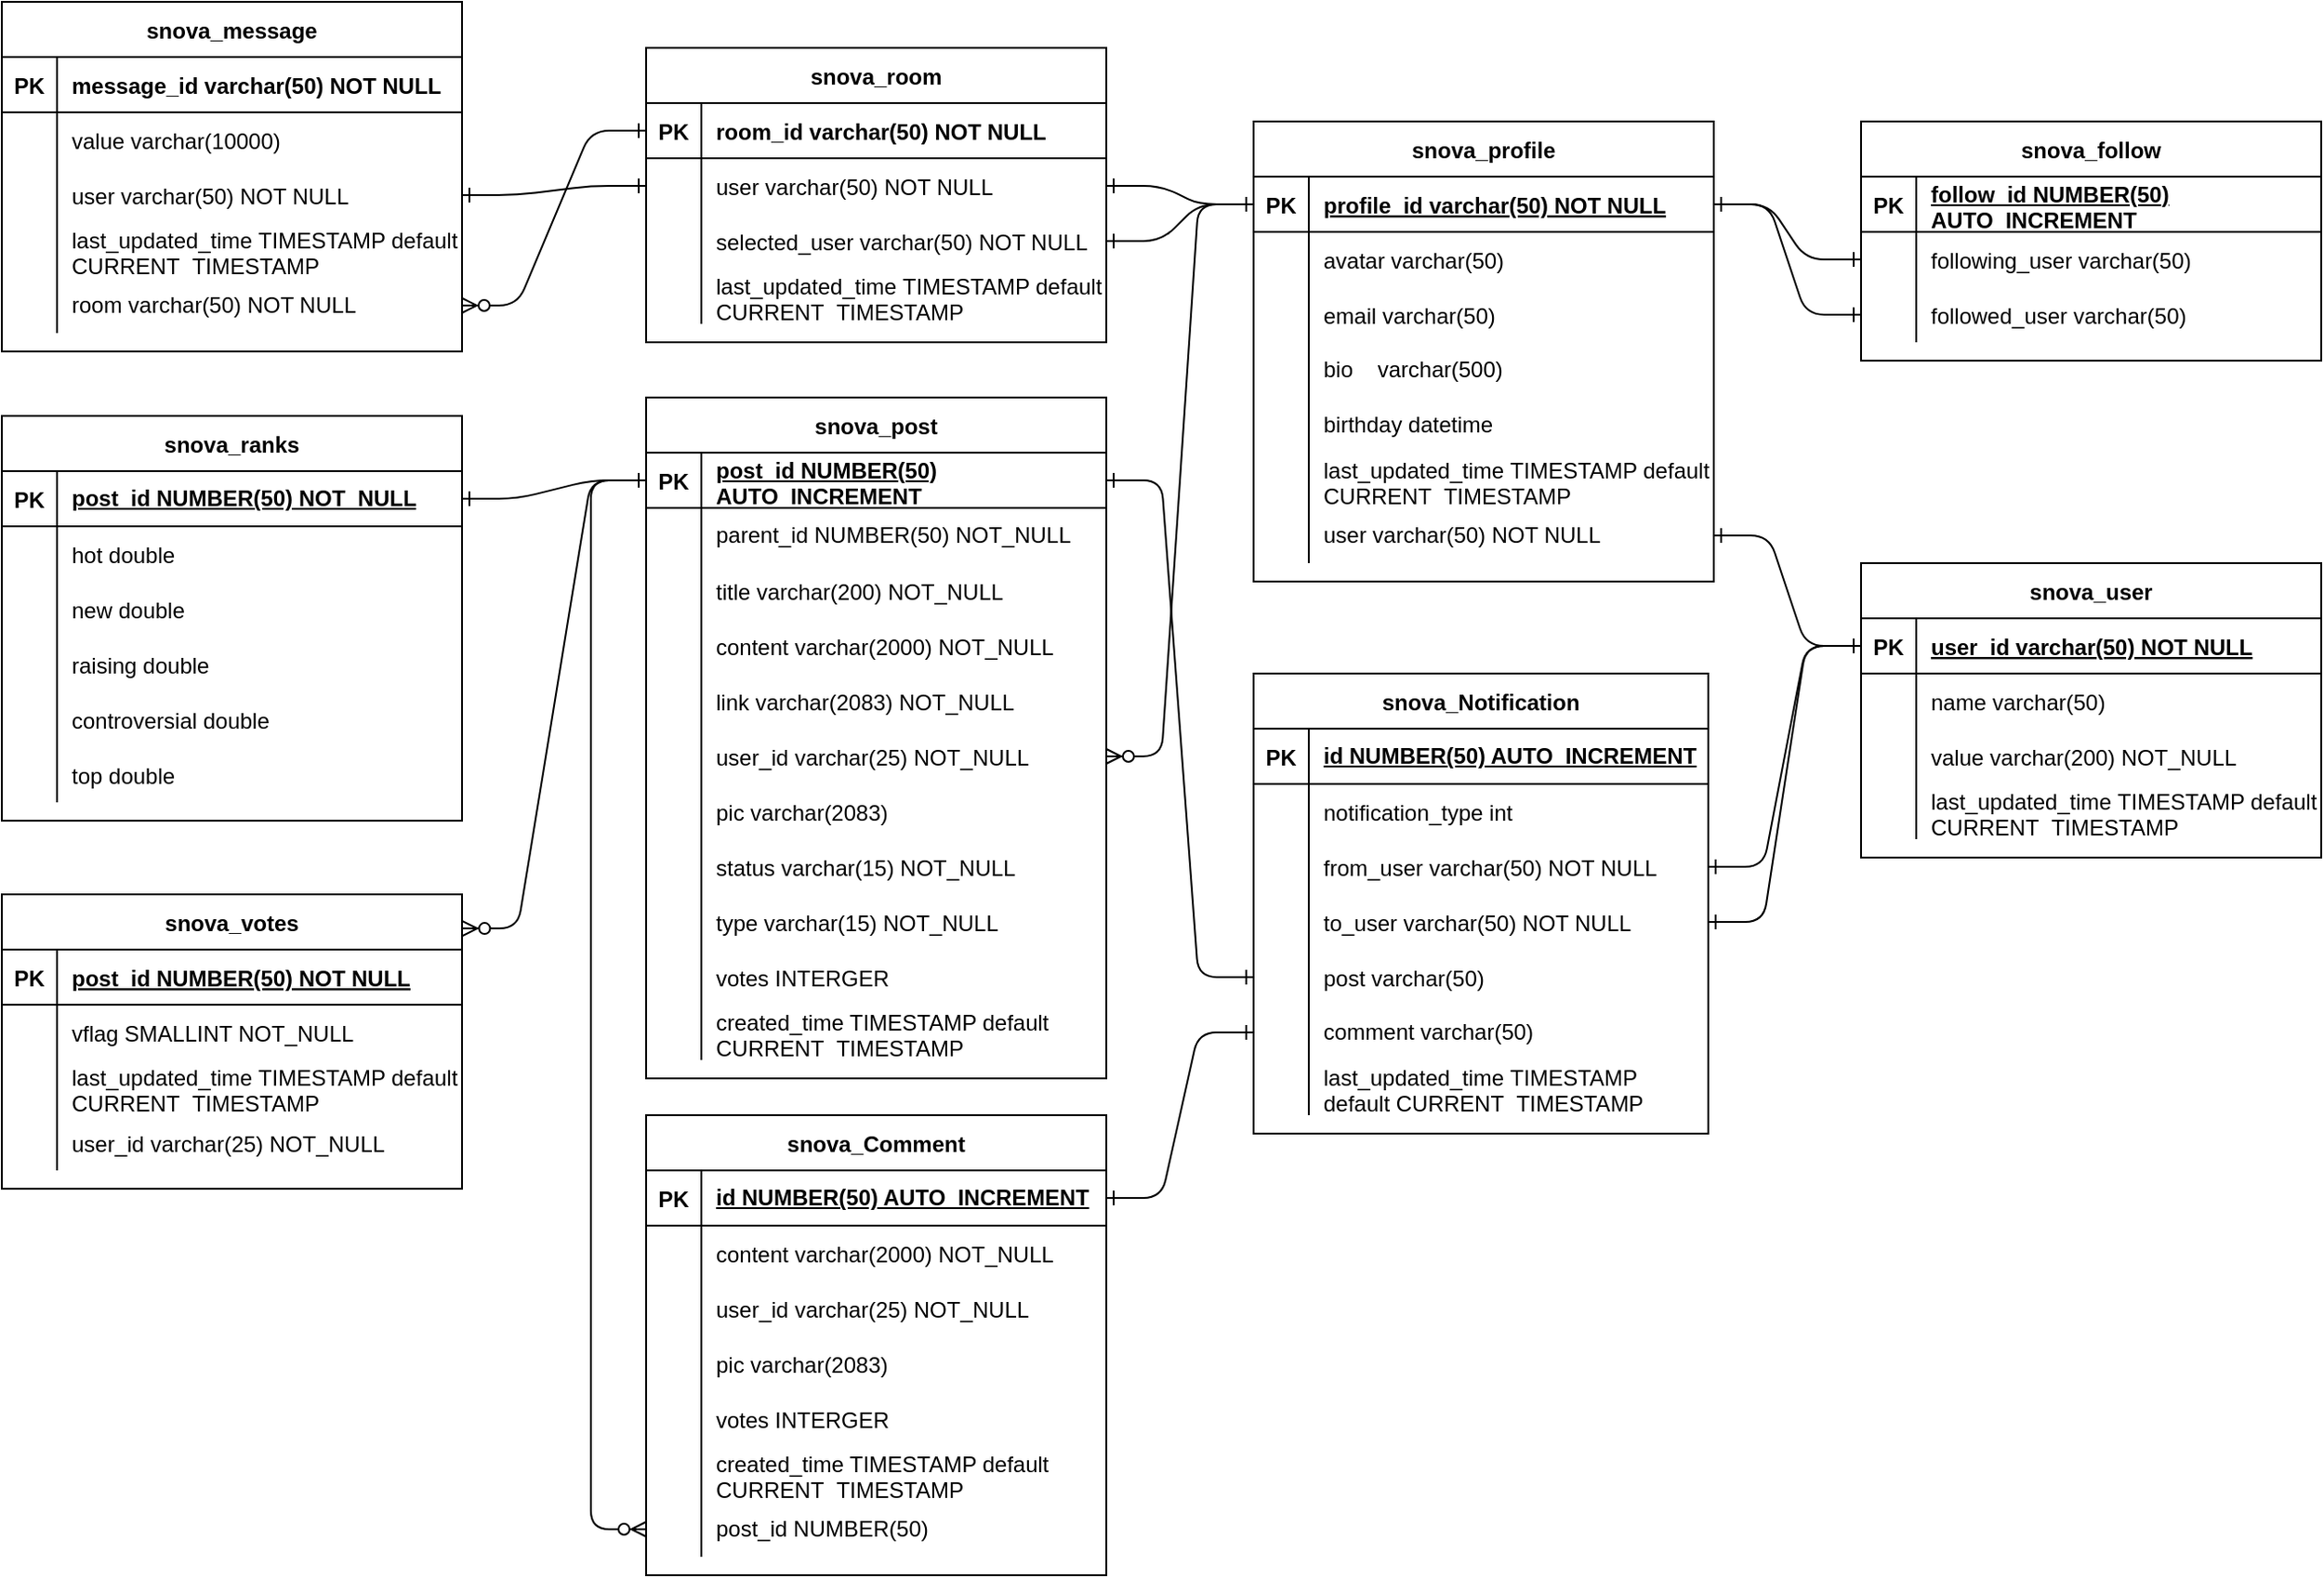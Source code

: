 <mxfile version="20.5.1" type="device"><diagram id="R2lEEEUBdFMjLlhIrx00" name="Page-1"><mxGraphModel dx="2333" dy="1939" grid="1" gridSize="10" guides="1" tooltips="1" connect="1" arrows="1" fold="1" page="1" pageScale="1" pageWidth="850" pageHeight="1100" math="0" shadow="0" extFonts="Permanent Marker^https://fonts.googleapis.com/css?family=Permanent+Marker"><root><mxCell id="0"/><mxCell id="1" parent="0"/><mxCell id="C-vyLk0tnHw3VtMMgP7b-2" value="snova_user" style="shape=table;startSize=30;container=1;collapsible=1;childLayout=tableLayout;fixedRows=1;rowLines=0;fontStyle=1;align=center;resizeLast=1;" parent="1" vertex="1"><mxGeometry x="800" y="-10" width="250" height="160" as="geometry"/></mxCell><mxCell id="C-vyLk0tnHw3VtMMgP7b-3" value="" style="shape=partialRectangle;collapsible=0;dropTarget=0;pointerEvents=0;fillColor=none;points=[[0,0.5],[1,0.5]];portConstraint=eastwest;top=0;left=0;right=0;bottom=1;" parent="C-vyLk0tnHw3VtMMgP7b-2" vertex="1"><mxGeometry y="30" width="250" height="30" as="geometry"/></mxCell><mxCell id="C-vyLk0tnHw3VtMMgP7b-4" value="PK" style="shape=partialRectangle;overflow=hidden;connectable=0;fillColor=none;top=0;left=0;bottom=0;right=0;fontStyle=1;" parent="C-vyLk0tnHw3VtMMgP7b-3" vertex="1"><mxGeometry width="30" height="30" as="geometry"><mxRectangle width="30" height="30" as="alternateBounds"/></mxGeometry></mxCell><mxCell id="C-vyLk0tnHw3VtMMgP7b-5" value="user_id varchar(50) NOT NULL " style="shape=partialRectangle;overflow=hidden;connectable=0;fillColor=none;top=0;left=0;bottom=0;right=0;align=left;spacingLeft=6;fontStyle=5;" parent="C-vyLk0tnHw3VtMMgP7b-3" vertex="1"><mxGeometry x="30" width="220" height="30" as="geometry"><mxRectangle width="220" height="30" as="alternateBounds"/></mxGeometry></mxCell><mxCell id="C-vyLk0tnHw3VtMMgP7b-6" value="" style="shape=partialRectangle;collapsible=0;dropTarget=0;pointerEvents=0;fillColor=none;points=[[0,0.5],[1,0.5]];portConstraint=eastwest;top=0;left=0;right=0;bottom=0;" parent="C-vyLk0tnHw3VtMMgP7b-2" vertex="1"><mxGeometry y="60" width="250" height="30" as="geometry"/></mxCell><mxCell id="C-vyLk0tnHw3VtMMgP7b-7" value="" style="shape=partialRectangle;overflow=hidden;connectable=0;fillColor=none;top=0;left=0;bottom=0;right=0;" parent="C-vyLk0tnHw3VtMMgP7b-6" vertex="1"><mxGeometry width="30" height="30" as="geometry"><mxRectangle width="30" height="30" as="alternateBounds"/></mxGeometry></mxCell><mxCell id="C-vyLk0tnHw3VtMMgP7b-8" value="name varchar(50)" style="shape=partialRectangle;overflow=hidden;connectable=0;fillColor=none;top=0;left=0;bottom=0;right=0;align=left;spacingLeft=6;" parent="C-vyLk0tnHw3VtMMgP7b-6" vertex="1"><mxGeometry x="30" width="220" height="30" as="geometry"><mxRectangle width="220" height="30" as="alternateBounds"/></mxGeometry></mxCell><mxCell id="C-vyLk0tnHw3VtMMgP7b-9" value="" style="shape=partialRectangle;collapsible=0;dropTarget=0;pointerEvents=0;fillColor=none;points=[[0,0.5],[1,0.5]];portConstraint=eastwest;top=0;left=0;right=0;bottom=0;" parent="C-vyLk0tnHw3VtMMgP7b-2" vertex="1"><mxGeometry y="90" width="250" height="30" as="geometry"/></mxCell><mxCell id="C-vyLk0tnHw3VtMMgP7b-10" value="" style="shape=partialRectangle;overflow=hidden;connectable=0;fillColor=none;top=0;left=0;bottom=0;right=0;" parent="C-vyLk0tnHw3VtMMgP7b-9" vertex="1"><mxGeometry width="30" height="30" as="geometry"><mxRectangle width="30" height="30" as="alternateBounds"/></mxGeometry></mxCell><mxCell id="C-vyLk0tnHw3VtMMgP7b-11" value="value varchar(200) NOT_NULL" style="shape=partialRectangle;overflow=hidden;connectable=0;fillColor=none;top=0;left=0;bottom=0;right=0;align=left;spacingLeft=6;" parent="C-vyLk0tnHw3VtMMgP7b-9" vertex="1"><mxGeometry x="30" width="220" height="30" as="geometry"><mxRectangle width="220" height="30" as="alternateBounds"/></mxGeometry></mxCell><mxCell id="8VaWOSeRAjg4sqjWLk10-38" value="" style="shape=partialRectangle;collapsible=0;dropTarget=0;pointerEvents=0;fillColor=none;points=[[0,0.5],[1,0.5]];portConstraint=eastwest;top=0;left=0;right=0;bottom=0;" parent="C-vyLk0tnHw3VtMMgP7b-2" vertex="1"><mxGeometry y="120" width="250" height="30" as="geometry"/></mxCell><mxCell id="8VaWOSeRAjg4sqjWLk10-39" value="" style="shape=partialRectangle;overflow=hidden;connectable=0;fillColor=none;top=0;left=0;bottom=0;right=0;" parent="8VaWOSeRAjg4sqjWLk10-38" vertex="1"><mxGeometry width="30" height="30" as="geometry"><mxRectangle width="30" height="30" as="alternateBounds"/></mxGeometry></mxCell><mxCell id="8VaWOSeRAjg4sqjWLk10-40" value="last_updated_time TIMESTAMP default CURRENT_TIMESTAMP" style="shape=partialRectangle;overflow=hidden;connectable=0;fillColor=none;top=0;left=0;bottom=0;right=0;align=left;spacingLeft=6;whiteSpace=wrap;" parent="8VaWOSeRAjg4sqjWLk10-38" vertex="1"><mxGeometry x="30" width="220" height="30" as="geometry"><mxRectangle width="220" height="30" as="alternateBounds"/></mxGeometry></mxCell><mxCell id="C-vyLk0tnHw3VtMMgP7b-13" value="snova_ranks" style="shape=table;startSize=30;container=1;collapsible=1;childLayout=tableLayout;fixedRows=1;rowLines=0;fontStyle=1;align=center;resizeLast=1;" parent="1" vertex="1"><mxGeometry x="-210" y="-90" width="250" height="220" as="geometry"/></mxCell><mxCell id="C-vyLk0tnHw3VtMMgP7b-14" value="" style="shape=partialRectangle;collapsible=0;dropTarget=0;pointerEvents=0;fillColor=none;points=[[0,0.5],[1,0.5]];portConstraint=eastwest;top=0;left=0;right=0;bottom=1;" parent="C-vyLk0tnHw3VtMMgP7b-13" vertex="1"><mxGeometry y="30" width="250" height="30" as="geometry"/></mxCell><mxCell id="C-vyLk0tnHw3VtMMgP7b-15" value="PK" style="shape=partialRectangle;overflow=hidden;connectable=0;fillColor=none;top=0;left=0;bottom=0;right=0;fontStyle=1;" parent="C-vyLk0tnHw3VtMMgP7b-14" vertex="1"><mxGeometry width="30" height="30" as="geometry"><mxRectangle width="30" height="30" as="alternateBounds"/></mxGeometry></mxCell><mxCell id="C-vyLk0tnHw3VtMMgP7b-16" value="post_id NUMBER(50) NOT_NULL" style="shape=partialRectangle;overflow=hidden;connectable=0;fillColor=none;top=0;left=0;bottom=0;right=0;align=left;spacingLeft=6;fontStyle=5;whiteSpace=wrap;" parent="C-vyLk0tnHw3VtMMgP7b-14" vertex="1"><mxGeometry x="30" width="220" height="30" as="geometry"><mxRectangle width="220" height="30" as="alternateBounds"/></mxGeometry></mxCell><mxCell id="C-vyLk0tnHw3VtMMgP7b-17" value="" style="shape=partialRectangle;collapsible=0;dropTarget=0;pointerEvents=0;fillColor=none;points=[[0,0.5],[1,0.5]];portConstraint=eastwest;top=0;left=0;right=0;bottom=0;" parent="C-vyLk0tnHw3VtMMgP7b-13" vertex="1"><mxGeometry y="60" width="250" height="30" as="geometry"/></mxCell><mxCell id="C-vyLk0tnHw3VtMMgP7b-18" value="" style="shape=partialRectangle;overflow=hidden;connectable=0;fillColor=none;top=0;left=0;bottom=0;right=0;" parent="C-vyLk0tnHw3VtMMgP7b-17" vertex="1"><mxGeometry width="30" height="30" as="geometry"><mxRectangle width="30" height="30" as="alternateBounds"/></mxGeometry></mxCell><mxCell id="C-vyLk0tnHw3VtMMgP7b-19" value="hot double" style="shape=partialRectangle;overflow=hidden;connectable=0;fillColor=none;top=0;left=0;bottom=0;right=0;align=left;spacingLeft=6;" parent="C-vyLk0tnHw3VtMMgP7b-17" vertex="1"><mxGeometry x="30" width="220" height="30" as="geometry"><mxRectangle width="220" height="30" as="alternateBounds"/></mxGeometry></mxCell><mxCell id="C-vyLk0tnHw3VtMMgP7b-20" value="" style="shape=partialRectangle;collapsible=0;dropTarget=0;pointerEvents=0;fillColor=none;points=[[0,0.5],[1,0.5]];portConstraint=eastwest;top=0;left=0;right=0;bottom=0;" parent="C-vyLk0tnHw3VtMMgP7b-13" vertex="1"><mxGeometry y="90" width="250" height="30" as="geometry"/></mxCell><mxCell id="C-vyLk0tnHw3VtMMgP7b-21" value="" style="shape=partialRectangle;overflow=hidden;connectable=0;fillColor=none;top=0;left=0;bottom=0;right=0;" parent="C-vyLk0tnHw3VtMMgP7b-20" vertex="1"><mxGeometry width="30" height="30" as="geometry"><mxRectangle width="30" height="30" as="alternateBounds"/></mxGeometry></mxCell><mxCell id="C-vyLk0tnHw3VtMMgP7b-22" value="new double" style="shape=partialRectangle;overflow=hidden;connectable=0;fillColor=none;top=0;left=0;bottom=0;right=0;align=left;spacingLeft=6;" parent="C-vyLk0tnHw3VtMMgP7b-20" vertex="1"><mxGeometry x="30" width="220" height="30" as="geometry"><mxRectangle width="220" height="30" as="alternateBounds"/></mxGeometry></mxCell><mxCell id="8VaWOSeRAjg4sqjWLk10-51" value="" style="shape=partialRectangle;collapsible=0;dropTarget=0;pointerEvents=0;fillColor=none;points=[[0,0.5],[1,0.5]];portConstraint=eastwest;top=0;left=0;right=0;bottom=0;" parent="C-vyLk0tnHw3VtMMgP7b-13" vertex="1"><mxGeometry y="120" width="250" height="30" as="geometry"/></mxCell><mxCell id="8VaWOSeRAjg4sqjWLk10-52" value="" style="shape=partialRectangle;overflow=hidden;connectable=0;fillColor=none;top=0;left=0;bottom=0;right=0;" parent="8VaWOSeRAjg4sqjWLk10-51" vertex="1"><mxGeometry width="30" height="30" as="geometry"><mxRectangle width="30" height="30" as="alternateBounds"/></mxGeometry></mxCell><mxCell id="8VaWOSeRAjg4sqjWLk10-53" value="raising double" style="shape=partialRectangle;overflow=hidden;connectable=0;fillColor=none;top=0;left=0;bottom=0;right=0;align=left;spacingLeft=6;" parent="8VaWOSeRAjg4sqjWLk10-51" vertex="1"><mxGeometry x="30" width="220" height="30" as="geometry"><mxRectangle width="220" height="30" as="alternateBounds"/></mxGeometry></mxCell><mxCell id="8VaWOSeRAjg4sqjWLk10-54" value="" style="shape=partialRectangle;collapsible=0;dropTarget=0;pointerEvents=0;fillColor=none;points=[[0,0.5],[1,0.5]];portConstraint=eastwest;top=0;left=0;right=0;bottom=0;" parent="C-vyLk0tnHw3VtMMgP7b-13" vertex="1"><mxGeometry y="150" width="250" height="30" as="geometry"/></mxCell><mxCell id="8VaWOSeRAjg4sqjWLk10-55" value="" style="shape=partialRectangle;overflow=hidden;connectable=0;fillColor=none;top=0;left=0;bottom=0;right=0;" parent="8VaWOSeRAjg4sqjWLk10-54" vertex="1"><mxGeometry width="30" height="30" as="geometry"><mxRectangle width="30" height="30" as="alternateBounds"/></mxGeometry></mxCell><mxCell id="8VaWOSeRAjg4sqjWLk10-56" value="controversial double" style="shape=partialRectangle;overflow=hidden;connectable=0;fillColor=none;top=0;left=0;bottom=0;right=0;align=left;spacingLeft=6;" parent="8VaWOSeRAjg4sqjWLk10-54" vertex="1"><mxGeometry x="30" width="220" height="30" as="geometry"><mxRectangle width="220" height="30" as="alternateBounds"/></mxGeometry></mxCell><mxCell id="8VaWOSeRAjg4sqjWLk10-57" value="" style="shape=partialRectangle;collapsible=0;dropTarget=0;pointerEvents=0;fillColor=none;points=[[0,0.5],[1,0.5]];portConstraint=eastwest;top=0;left=0;right=0;bottom=0;" parent="C-vyLk0tnHw3VtMMgP7b-13" vertex="1"><mxGeometry y="180" width="250" height="30" as="geometry"/></mxCell><mxCell id="8VaWOSeRAjg4sqjWLk10-58" value="" style="shape=partialRectangle;overflow=hidden;connectable=0;fillColor=none;top=0;left=0;bottom=0;right=0;" parent="8VaWOSeRAjg4sqjWLk10-57" vertex="1"><mxGeometry width="30" height="30" as="geometry"><mxRectangle width="30" height="30" as="alternateBounds"/></mxGeometry></mxCell><mxCell id="8VaWOSeRAjg4sqjWLk10-59" value="top double" style="shape=partialRectangle;overflow=hidden;connectable=0;fillColor=none;top=0;left=0;bottom=0;right=0;align=left;spacingLeft=6;" parent="8VaWOSeRAjg4sqjWLk10-57" vertex="1"><mxGeometry x="30" width="220" height="30" as="geometry"><mxRectangle width="220" height="30" as="alternateBounds"/></mxGeometry></mxCell><mxCell id="C-vyLk0tnHw3VtMMgP7b-23" value="snova_post" style="shape=table;startSize=30;container=1;collapsible=1;childLayout=tableLayout;fixedRows=1;rowLines=0;fontStyle=1;align=center;resizeLast=1;" parent="1" vertex="1"><mxGeometry x="140" y="-100" width="250" height="370" as="geometry"/></mxCell><mxCell id="C-vyLk0tnHw3VtMMgP7b-24" value="" style="shape=partialRectangle;collapsible=0;dropTarget=0;pointerEvents=0;fillColor=none;points=[[0,0.5],[1,0.5]];portConstraint=eastwest;top=0;left=0;right=0;bottom=1;" parent="C-vyLk0tnHw3VtMMgP7b-23" vertex="1"><mxGeometry y="30" width="250" height="30" as="geometry"/></mxCell><mxCell id="C-vyLk0tnHw3VtMMgP7b-25" value="PK" style="shape=partialRectangle;overflow=hidden;connectable=0;fillColor=none;top=0;left=0;bottom=0;right=0;fontStyle=1;" parent="C-vyLk0tnHw3VtMMgP7b-24" vertex="1"><mxGeometry width="30" height="30" as="geometry"><mxRectangle width="30" height="30" as="alternateBounds"/></mxGeometry></mxCell><mxCell id="C-vyLk0tnHw3VtMMgP7b-26" value="post_id NUMBER(50) AUTO_INCREMENT" style="shape=partialRectangle;overflow=hidden;connectable=0;fillColor=none;top=0;left=0;bottom=0;right=0;align=left;spacingLeft=6;fontStyle=5;whiteSpace=wrap;" parent="C-vyLk0tnHw3VtMMgP7b-24" vertex="1"><mxGeometry x="30" width="220" height="30" as="geometry"><mxRectangle width="220" height="30" as="alternateBounds"/></mxGeometry></mxCell><mxCell id="C-vyLk0tnHw3VtMMgP7b-27" value="" style="shape=partialRectangle;collapsible=0;dropTarget=0;pointerEvents=0;fillColor=none;points=[[0,0.5],[1,0.5]];portConstraint=eastwest;top=0;left=0;right=0;bottom=0;" parent="C-vyLk0tnHw3VtMMgP7b-23" vertex="1"><mxGeometry y="60" width="250" height="30" as="geometry"/></mxCell><mxCell id="C-vyLk0tnHw3VtMMgP7b-28" value="" style="shape=partialRectangle;overflow=hidden;connectable=0;fillColor=none;top=0;left=0;bottom=0;right=0;" parent="C-vyLk0tnHw3VtMMgP7b-27" vertex="1"><mxGeometry width="30" height="30" as="geometry"><mxRectangle width="30" height="30" as="alternateBounds"/></mxGeometry></mxCell><mxCell id="C-vyLk0tnHw3VtMMgP7b-29" value="parent_id&amp;nbsp;NUMBER(50)&lt;span style=&quot;font-weight: 700;&quot;&gt;&amp;nbsp;&lt;/span&gt;NOT_NULL" style="shape=partialRectangle;overflow=hidden;connectable=0;fillColor=none;top=0;left=0;bottom=0;right=0;align=left;spacingLeft=6;html=1;" parent="C-vyLk0tnHw3VtMMgP7b-27" vertex="1"><mxGeometry x="30" width="220" height="30" as="geometry"><mxRectangle width="220" height="30" as="alternateBounds"/></mxGeometry></mxCell><mxCell id="8VaWOSeRAjg4sqjWLk10-1" value="" style="shape=partialRectangle;collapsible=0;dropTarget=0;pointerEvents=0;fillColor=none;points=[[0,0.5],[1,0.5]];portConstraint=eastwest;top=0;left=0;right=0;bottom=0;" parent="C-vyLk0tnHw3VtMMgP7b-23" vertex="1"><mxGeometry y="90" width="250" height="30" as="geometry"/></mxCell><mxCell id="8VaWOSeRAjg4sqjWLk10-2" value="" style="shape=partialRectangle;overflow=hidden;connectable=0;fillColor=none;top=0;left=0;bottom=0;right=0;" parent="8VaWOSeRAjg4sqjWLk10-1" vertex="1"><mxGeometry width="30" height="30" as="geometry"><mxRectangle width="30" height="30" as="alternateBounds"/></mxGeometry></mxCell><mxCell id="8VaWOSeRAjg4sqjWLk10-3" value="title varchar(200) NOT_NULL" style="shape=partialRectangle;overflow=hidden;connectable=0;fillColor=none;top=0;left=0;bottom=0;right=0;align=left;spacingLeft=6;" parent="8VaWOSeRAjg4sqjWLk10-1" vertex="1"><mxGeometry x="30" width="220" height="30" as="geometry"><mxRectangle width="220" height="30" as="alternateBounds"/></mxGeometry></mxCell><mxCell id="8VaWOSeRAjg4sqjWLk10-4" value="" style="shape=partialRectangle;collapsible=0;dropTarget=0;pointerEvents=0;fillColor=none;points=[[0,0.5],[1,0.5]];portConstraint=eastwest;top=0;left=0;right=0;bottom=0;" parent="C-vyLk0tnHw3VtMMgP7b-23" vertex="1"><mxGeometry y="120" width="250" height="30" as="geometry"/></mxCell><mxCell id="8VaWOSeRAjg4sqjWLk10-5" value="" style="shape=partialRectangle;overflow=hidden;connectable=0;fillColor=none;top=0;left=0;bottom=0;right=0;" parent="8VaWOSeRAjg4sqjWLk10-4" vertex="1"><mxGeometry width="30" height="30" as="geometry"><mxRectangle width="30" height="30" as="alternateBounds"/></mxGeometry></mxCell><mxCell id="8VaWOSeRAjg4sqjWLk10-6" value="content varchar(2000) NOT_NULL" style="shape=partialRectangle;overflow=hidden;connectable=0;fillColor=none;top=0;left=0;bottom=0;right=0;align=left;spacingLeft=6;" parent="8VaWOSeRAjg4sqjWLk10-4" vertex="1"><mxGeometry x="30" width="220" height="30" as="geometry"><mxRectangle width="220" height="30" as="alternateBounds"/></mxGeometry></mxCell><mxCell id="8VaWOSeRAjg4sqjWLk10-7" value="" style="shape=partialRectangle;collapsible=0;dropTarget=0;pointerEvents=0;fillColor=none;points=[[0,0.5],[1,0.5]];portConstraint=eastwest;top=0;left=0;right=0;bottom=0;" parent="C-vyLk0tnHw3VtMMgP7b-23" vertex="1"><mxGeometry y="150" width="250" height="30" as="geometry"/></mxCell><mxCell id="8VaWOSeRAjg4sqjWLk10-8" value="" style="shape=partialRectangle;overflow=hidden;connectable=0;fillColor=none;top=0;left=0;bottom=0;right=0;" parent="8VaWOSeRAjg4sqjWLk10-7" vertex="1"><mxGeometry width="30" height="30" as="geometry"><mxRectangle width="30" height="30" as="alternateBounds"/></mxGeometry></mxCell><mxCell id="8VaWOSeRAjg4sqjWLk10-9" value="link varchar(2083) NOT_NULL" style="shape=partialRectangle;overflow=hidden;connectable=0;fillColor=none;top=0;left=0;bottom=0;right=0;align=left;spacingLeft=6;" parent="8VaWOSeRAjg4sqjWLk10-7" vertex="1"><mxGeometry x="30" width="220" height="30" as="geometry"><mxRectangle width="220" height="30" as="alternateBounds"/></mxGeometry></mxCell><mxCell id="8VaWOSeRAjg4sqjWLk10-10" value="" style="shape=partialRectangle;collapsible=0;dropTarget=0;pointerEvents=0;fillColor=none;points=[[0,0.5],[1,0.5]];portConstraint=eastwest;top=0;left=0;right=0;bottom=0;" parent="C-vyLk0tnHw3VtMMgP7b-23" vertex="1"><mxGeometry y="180" width="250" height="30" as="geometry"/></mxCell><mxCell id="8VaWOSeRAjg4sqjWLk10-11" value="" style="shape=partialRectangle;overflow=hidden;connectable=0;fillColor=none;top=0;left=0;bottom=0;right=0;" parent="8VaWOSeRAjg4sqjWLk10-10" vertex="1"><mxGeometry width="30" height="30" as="geometry"><mxRectangle width="30" height="30" as="alternateBounds"/></mxGeometry></mxCell><mxCell id="8VaWOSeRAjg4sqjWLk10-12" value="user_id varchar(25) NOT_NULL" style="shape=partialRectangle;overflow=hidden;connectable=0;fillColor=none;top=0;left=0;bottom=0;right=0;align=left;spacingLeft=6;" parent="8VaWOSeRAjg4sqjWLk10-10" vertex="1"><mxGeometry x="30" width="220" height="30" as="geometry"><mxRectangle width="220" height="30" as="alternateBounds"/></mxGeometry></mxCell><mxCell id="8VaWOSeRAjg4sqjWLk10-13" value="" style="shape=partialRectangle;collapsible=0;dropTarget=0;pointerEvents=0;fillColor=none;points=[[0,0.5],[1,0.5]];portConstraint=eastwest;top=0;left=0;right=0;bottom=0;" parent="C-vyLk0tnHw3VtMMgP7b-23" vertex="1"><mxGeometry y="210" width="250" height="30" as="geometry"/></mxCell><mxCell id="8VaWOSeRAjg4sqjWLk10-14" value="" style="shape=partialRectangle;overflow=hidden;connectable=0;fillColor=none;top=0;left=0;bottom=0;right=0;" parent="8VaWOSeRAjg4sqjWLk10-13" vertex="1"><mxGeometry width="30" height="30" as="geometry"><mxRectangle width="30" height="30" as="alternateBounds"/></mxGeometry></mxCell><mxCell id="8VaWOSeRAjg4sqjWLk10-15" value="pic varchar(2083) " style="shape=partialRectangle;overflow=hidden;connectable=0;fillColor=none;top=0;left=0;bottom=0;right=0;align=left;spacingLeft=6;" parent="8VaWOSeRAjg4sqjWLk10-13" vertex="1"><mxGeometry x="30" width="220" height="30" as="geometry"><mxRectangle width="220" height="30" as="alternateBounds"/></mxGeometry></mxCell><mxCell id="8VaWOSeRAjg4sqjWLk10-16" value="" style="shape=partialRectangle;collapsible=0;dropTarget=0;pointerEvents=0;fillColor=none;points=[[0,0.5],[1,0.5]];portConstraint=eastwest;top=0;left=0;right=0;bottom=0;" parent="C-vyLk0tnHw3VtMMgP7b-23" vertex="1"><mxGeometry y="240" width="250" height="30" as="geometry"/></mxCell><mxCell id="8VaWOSeRAjg4sqjWLk10-17" value="" style="shape=partialRectangle;overflow=hidden;connectable=0;fillColor=none;top=0;left=0;bottom=0;right=0;" parent="8VaWOSeRAjg4sqjWLk10-16" vertex="1"><mxGeometry width="30" height="30" as="geometry"><mxRectangle width="30" height="30" as="alternateBounds"/></mxGeometry></mxCell><mxCell id="8VaWOSeRAjg4sqjWLk10-18" value="status varchar(15) NOT_NULL" style="shape=partialRectangle;overflow=hidden;connectable=0;fillColor=none;top=0;left=0;bottom=0;right=0;align=left;spacingLeft=6;" parent="8VaWOSeRAjg4sqjWLk10-16" vertex="1"><mxGeometry x="30" width="220" height="30" as="geometry"><mxRectangle width="220" height="30" as="alternateBounds"/></mxGeometry></mxCell><mxCell id="8VaWOSeRAjg4sqjWLk10-19" value="" style="shape=partialRectangle;collapsible=0;dropTarget=0;pointerEvents=0;fillColor=none;points=[[0,0.5],[1,0.5]];portConstraint=eastwest;top=0;left=0;right=0;bottom=0;" parent="C-vyLk0tnHw3VtMMgP7b-23" vertex="1"><mxGeometry y="270" width="250" height="30" as="geometry"/></mxCell><mxCell id="8VaWOSeRAjg4sqjWLk10-20" value="" style="shape=partialRectangle;overflow=hidden;connectable=0;fillColor=none;top=0;left=0;bottom=0;right=0;" parent="8VaWOSeRAjg4sqjWLk10-19" vertex="1"><mxGeometry width="30" height="30" as="geometry"><mxRectangle width="30" height="30" as="alternateBounds"/></mxGeometry></mxCell><mxCell id="8VaWOSeRAjg4sqjWLk10-21" value="type varchar(15) NOT_NULL" style="shape=partialRectangle;overflow=hidden;connectable=0;fillColor=none;top=0;left=0;bottom=0;right=0;align=left;spacingLeft=6;labelBackgroundColor=none;fontColor=#000000;" parent="8VaWOSeRAjg4sqjWLk10-19" vertex="1"><mxGeometry x="30" width="220" height="30" as="geometry"><mxRectangle width="220" height="30" as="alternateBounds"/></mxGeometry></mxCell><mxCell id="8VaWOSeRAjg4sqjWLk10-22" value="" style="shape=partialRectangle;collapsible=0;dropTarget=0;pointerEvents=0;fillColor=none;points=[[0,0.5],[1,0.5]];portConstraint=eastwest;top=0;left=0;right=0;bottom=0;" parent="C-vyLk0tnHw3VtMMgP7b-23" vertex="1"><mxGeometry y="300" width="250" height="30" as="geometry"/></mxCell><mxCell id="8VaWOSeRAjg4sqjWLk10-23" value="" style="shape=partialRectangle;overflow=hidden;connectable=0;fillColor=none;top=0;left=0;bottom=0;right=0;" parent="8VaWOSeRAjg4sqjWLk10-22" vertex="1"><mxGeometry width="30" height="30" as="geometry"><mxRectangle width="30" height="30" as="alternateBounds"/></mxGeometry></mxCell><mxCell id="8VaWOSeRAjg4sqjWLk10-24" value="votes INTERGER" style="shape=partialRectangle;overflow=hidden;connectable=0;fillColor=none;top=0;left=0;bottom=0;right=0;align=left;spacingLeft=6;" parent="8VaWOSeRAjg4sqjWLk10-22" vertex="1"><mxGeometry x="30" width="220" height="30" as="geometry"><mxRectangle width="220" height="30" as="alternateBounds"/></mxGeometry></mxCell><mxCell id="8VaWOSeRAjg4sqjWLk10-25" value="" style="shape=partialRectangle;collapsible=0;dropTarget=0;pointerEvents=0;fillColor=none;points=[[0,0.5],[1,0.5]];portConstraint=eastwest;top=0;left=0;right=0;bottom=0;" parent="C-vyLk0tnHw3VtMMgP7b-23" vertex="1"><mxGeometry y="330" width="250" height="30" as="geometry"/></mxCell><mxCell id="8VaWOSeRAjg4sqjWLk10-26" value="" style="shape=partialRectangle;overflow=hidden;connectable=0;fillColor=none;top=0;left=0;bottom=0;right=0;" parent="8VaWOSeRAjg4sqjWLk10-25" vertex="1"><mxGeometry width="30" height="30" as="geometry"><mxRectangle width="30" height="30" as="alternateBounds"/></mxGeometry></mxCell><mxCell id="8VaWOSeRAjg4sqjWLk10-27" value="created_time TIMESTAMP default CURRENT_TIMESTAMP&#10; " style="shape=partialRectangle;overflow=hidden;connectable=0;fillColor=none;top=0;left=0;bottom=0;right=0;align=left;spacingLeft=6;whiteSpace=wrap;" parent="8VaWOSeRAjg4sqjWLk10-25" vertex="1"><mxGeometry x="30" width="220" height="30" as="geometry"><mxRectangle width="220" height="30" as="alternateBounds"/></mxGeometry></mxCell><mxCell id="8VaWOSeRAjg4sqjWLk10-60" value="snova_votes" style="shape=table;startSize=30;container=1;collapsible=1;childLayout=tableLayout;fixedRows=1;rowLines=0;fontStyle=1;align=center;resizeLast=1;" parent="1" vertex="1"><mxGeometry x="-210" y="170" width="250" height="160" as="geometry"/></mxCell><mxCell id="8VaWOSeRAjg4sqjWLk10-61" value="" style="shape=partialRectangle;collapsible=0;dropTarget=0;pointerEvents=0;fillColor=none;points=[[0,0.5],[1,0.5]];portConstraint=eastwest;top=0;left=0;right=0;bottom=1;" parent="8VaWOSeRAjg4sqjWLk10-60" vertex="1"><mxGeometry y="30" width="250" height="30" as="geometry"/></mxCell><mxCell id="8VaWOSeRAjg4sqjWLk10-62" value="PK" style="shape=partialRectangle;overflow=hidden;connectable=0;fillColor=none;top=0;left=0;bottom=0;right=0;fontStyle=1;" parent="8VaWOSeRAjg4sqjWLk10-61" vertex="1"><mxGeometry width="30" height="30" as="geometry"><mxRectangle width="30" height="30" as="alternateBounds"/></mxGeometry></mxCell><mxCell id="8VaWOSeRAjg4sqjWLk10-63" value="post_id NUMBER(50) NOT NULL " style="shape=partialRectangle;overflow=hidden;connectable=0;fillColor=none;top=0;left=0;bottom=0;right=0;align=left;spacingLeft=6;fontStyle=5;" parent="8VaWOSeRAjg4sqjWLk10-61" vertex="1"><mxGeometry x="30" width="220" height="30" as="geometry"><mxRectangle width="220" height="30" as="alternateBounds"/></mxGeometry></mxCell><mxCell id="8VaWOSeRAjg4sqjWLk10-64" value="" style="shape=partialRectangle;collapsible=0;dropTarget=0;pointerEvents=0;fillColor=none;points=[[0,0.5],[1,0.5]];portConstraint=eastwest;top=0;left=0;right=0;bottom=0;" parent="8VaWOSeRAjg4sqjWLk10-60" vertex="1"><mxGeometry y="60" width="250" height="30" as="geometry"/></mxCell><mxCell id="8VaWOSeRAjg4sqjWLk10-65" value="" style="shape=partialRectangle;overflow=hidden;connectable=0;fillColor=none;top=0;left=0;bottom=0;right=0;" parent="8VaWOSeRAjg4sqjWLk10-64" vertex="1"><mxGeometry width="30" height="30" as="geometry"><mxRectangle width="30" height="30" as="alternateBounds"/></mxGeometry></mxCell><mxCell id="8VaWOSeRAjg4sqjWLk10-66" value="vflag SMALLINT NOT_NULL" style="shape=partialRectangle;overflow=hidden;connectable=0;fillColor=none;top=0;left=0;bottom=0;right=0;align=left;spacingLeft=6;" parent="8VaWOSeRAjg4sqjWLk10-64" vertex="1"><mxGeometry x="30" width="220" height="30" as="geometry"><mxRectangle width="220" height="30" as="alternateBounds"/></mxGeometry></mxCell><mxCell id="8VaWOSeRAjg4sqjWLk10-67" value="" style="shape=partialRectangle;collapsible=0;dropTarget=0;pointerEvents=0;fillColor=none;points=[[0,0.5],[1,0.5]];portConstraint=eastwest;top=0;left=0;right=0;bottom=0;" parent="8VaWOSeRAjg4sqjWLk10-60" vertex="1"><mxGeometry y="90" width="250" height="30" as="geometry"/></mxCell><mxCell id="8VaWOSeRAjg4sqjWLk10-68" value="" style="shape=partialRectangle;overflow=hidden;connectable=0;fillColor=none;top=0;left=0;bottom=0;right=0;" parent="8VaWOSeRAjg4sqjWLk10-67" vertex="1"><mxGeometry width="30" height="30" as="geometry"><mxRectangle width="30" height="30" as="alternateBounds"/></mxGeometry></mxCell><mxCell id="8VaWOSeRAjg4sqjWLk10-69" value="last_updated_time TIMESTAMP default CURRENT_TIMESTAMP" style="shape=partialRectangle;overflow=hidden;connectable=0;fillColor=none;top=0;left=0;bottom=0;right=0;align=left;spacingLeft=6;whiteSpace=wrap;" parent="8VaWOSeRAjg4sqjWLk10-67" vertex="1"><mxGeometry x="30" width="220" height="30" as="geometry"><mxRectangle width="220" height="30" as="alternateBounds"/></mxGeometry></mxCell><mxCell id="8VaWOSeRAjg4sqjWLk10-70" value="" style="shape=partialRectangle;collapsible=0;dropTarget=0;pointerEvents=0;fillColor=none;points=[[0,0.5],[1,0.5]];portConstraint=eastwest;top=0;left=0;right=0;bottom=0;" parent="8VaWOSeRAjg4sqjWLk10-60" vertex="1"><mxGeometry y="120" width="250" height="30" as="geometry"/></mxCell><mxCell id="8VaWOSeRAjg4sqjWLk10-71" value="" style="shape=partialRectangle;overflow=hidden;connectable=0;fillColor=none;top=0;left=0;bottom=0;right=0;" parent="8VaWOSeRAjg4sqjWLk10-70" vertex="1"><mxGeometry width="30" height="30" as="geometry"><mxRectangle width="30" height="30" as="alternateBounds"/></mxGeometry></mxCell><mxCell id="8VaWOSeRAjg4sqjWLk10-72" value="user_id varchar(25) NOT_NULL" style="shape=partialRectangle;overflow=hidden;connectable=0;fillColor=none;top=0;left=0;bottom=0;right=0;align=left;spacingLeft=6;" parent="8VaWOSeRAjg4sqjWLk10-70" vertex="1"><mxGeometry x="30" width="220" height="30" as="geometry"><mxRectangle width="220" height="30" as="alternateBounds"/></mxGeometry></mxCell><mxCell id="8VaWOSeRAjg4sqjWLk10-74" value="" style="edgeStyle=entityRelationEdgeStyle;endArrow=ERone;startArrow=ERone;endFill=0;startFill=0;exitX=1;exitY=0.5;exitDx=0;exitDy=0;entryX=0;entryY=0.5;entryDx=0;entryDy=0;" parent="1" source="C-vyLk0tnHw3VtMMgP7b-14" target="C-vyLk0tnHw3VtMMgP7b-24" edge="1"><mxGeometry width="100" height="100" relative="1" as="geometry"><mxPoint x="540" y="185" as="sourcePoint"/><mxPoint x="380" y="325" as="targetPoint"/></mxGeometry></mxCell><mxCell id="8VaWOSeRAjg4sqjWLk10-75" value="" style="endArrow=ERzeroToMany;startArrow=ERone;endFill=1;startFill=0;exitX=0;exitY=0.5;exitDx=0;exitDy=0;edgeStyle=entityRelationEdgeStyle;entryX=1.001;entryY=0.116;entryDx=0;entryDy=0;entryPerimeter=0;" parent="1" source="C-vyLk0tnHw3VtMMgP7b-24" target="8VaWOSeRAjg4sqjWLk10-60" edge="1"><mxGeometry width="100" height="100" relative="1" as="geometry"><mxPoint x="540" y="185" as="sourcePoint"/><mxPoint x="100" y="480" as="targetPoint"/></mxGeometry></mxCell><mxCell id="tvbiPVuwb4QY0YgkuYsZ-1" value="snova_Comment" style="shape=table;startSize=30;container=1;collapsible=1;childLayout=tableLayout;fixedRows=1;rowLines=0;fontStyle=1;align=center;resizeLast=1;" parent="1" vertex="1"><mxGeometry x="140" y="290" width="250" height="250" as="geometry"/></mxCell><mxCell id="tvbiPVuwb4QY0YgkuYsZ-2" value="" style="shape=partialRectangle;collapsible=0;dropTarget=0;pointerEvents=0;fillColor=none;points=[[0,0.5],[1,0.5]];portConstraint=eastwest;top=0;left=0;right=0;bottom=1;" parent="tvbiPVuwb4QY0YgkuYsZ-1" vertex="1"><mxGeometry y="30" width="250" height="30" as="geometry"/></mxCell><mxCell id="tvbiPVuwb4QY0YgkuYsZ-3" value="PK" style="shape=partialRectangle;overflow=hidden;connectable=0;fillColor=none;top=0;left=0;bottom=0;right=0;fontStyle=1;" parent="tvbiPVuwb4QY0YgkuYsZ-2" vertex="1"><mxGeometry width="30" height="30" as="geometry"><mxRectangle width="30" height="30" as="alternateBounds"/></mxGeometry></mxCell><mxCell id="tvbiPVuwb4QY0YgkuYsZ-4" value="id NUMBER(50) AUTO_INCREMENT" style="shape=partialRectangle;overflow=hidden;connectable=0;fillColor=none;top=0;left=0;bottom=0;right=0;align=left;spacingLeft=6;fontStyle=5;whiteSpace=wrap;" parent="tvbiPVuwb4QY0YgkuYsZ-2" vertex="1"><mxGeometry x="30" width="220" height="30" as="geometry"><mxRectangle width="220" height="30" as="alternateBounds"/></mxGeometry></mxCell><mxCell id="tvbiPVuwb4QY0YgkuYsZ-11" value="" style="shape=partialRectangle;collapsible=0;dropTarget=0;pointerEvents=0;fillColor=none;points=[[0,0.5],[1,0.5]];portConstraint=eastwest;top=0;left=0;right=0;bottom=0;" parent="tvbiPVuwb4QY0YgkuYsZ-1" vertex="1"><mxGeometry y="60" width="250" height="30" as="geometry"/></mxCell><mxCell id="tvbiPVuwb4QY0YgkuYsZ-12" value="" style="shape=partialRectangle;overflow=hidden;connectable=0;fillColor=none;top=0;left=0;bottom=0;right=0;" parent="tvbiPVuwb4QY0YgkuYsZ-11" vertex="1"><mxGeometry width="30" height="30" as="geometry"><mxRectangle width="30" height="30" as="alternateBounds"/></mxGeometry></mxCell><mxCell id="tvbiPVuwb4QY0YgkuYsZ-13" value="content varchar(2000) NOT_NULL" style="shape=partialRectangle;overflow=hidden;connectable=0;fillColor=none;top=0;left=0;bottom=0;right=0;align=left;spacingLeft=6;" parent="tvbiPVuwb4QY0YgkuYsZ-11" vertex="1"><mxGeometry x="30" width="220" height="30" as="geometry"><mxRectangle width="220" height="30" as="alternateBounds"/></mxGeometry></mxCell><mxCell id="tvbiPVuwb4QY0YgkuYsZ-17" value="" style="shape=partialRectangle;collapsible=0;dropTarget=0;pointerEvents=0;fillColor=none;points=[[0,0.5],[1,0.5]];portConstraint=eastwest;top=0;left=0;right=0;bottom=0;" parent="tvbiPVuwb4QY0YgkuYsZ-1" vertex="1"><mxGeometry y="90" width="250" height="30" as="geometry"/></mxCell><mxCell id="tvbiPVuwb4QY0YgkuYsZ-18" value="" style="shape=partialRectangle;overflow=hidden;connectable=0;fillColor=none;top=0;left=0;bottom=0;right=0;" parent="tvbiPVuwb4QY0YgkuYsZ-17" vertex="1"><mxGeometry width="30" height="30" as="geometry"><mxRectangle width="30" height="30" as="alternateBounds"/></mxGeometry></mxCell><mxCell id="tvbiPVuwb4QY0YgkuYsZ-19" value="user_id varchar(25) NOT_NULL" style="shape=partialRectangle;overflow=hidden;connectable=0;fillColor=none;top=0;left=0;bottom=0;right=0;align=left;spacingLeft=6;" parent="tvbiPVuwb4QY0YgkuYsZ-17" vertex="1"><mxGeometry x="30" width="220" height="30" as="geometry"><mxRectangle width="220" height="30" as="alternateBounds"/></mxGeometry></mxCell><mxCell id="tvbiPVuwb4QY0YgkuYsZ-20" value="" style="shape=partialRectangle;collapsible=0;dropTarget=0;pointerEvents=0;fillColor=none;points=[[0,0.5],[1,0.5]];portConstraint=eastwest;top=0;left=0;right=0;bottom=0;" parent="tvbiPVuwb4QY0YgkuYsZ-1" vertex="1"><mxGeometry y="120" width="250" height="30" as="geometry"/></mxCell><mxCell id="tvbiPVuwb4QY0YgkuYsZ-21" value="" style="shape=partialRectangle;overflow=hidden;connectable=0;fillColor=none;top=0;left=0;bottom=0;right=0;" parent="tvbiPVuwb4QY0YgkuYsZ-20" vertex="1"><mxGeometry width="30" height="30" as="geometry"><mxRectangle width="30" height="30" as="alternateBounds"/></mxGeometry></mxCell><mxCell id="tvbiPVuwb4QY0YgkuYsZ-22" value="pic varchar(2083) " style="shape=partialRectangle;overflow=hidden;connectable=0;fillColor=none;top=0;left=0;bottom=0;right=0;align=left;spacingLeft=6;" parent="tvbiPVuwb4QY0YgkuYsZ-20" vertex="1"><mxGeometry x="30" width="220" height="30" as="geometry"><mxRectangle width="220" height="30" as="alternateBounds"/></mxGeometry></mxCell><mxCell id="tvbiPVuwb4QY0YgkuYsZ-29" value="" style="shape=partialRectangle;collapsible=0;dropTarget=0;pointerEvents=0;fillColor=none;points=[[0,0.5],[1,0.5]];portConstraint=eastwest;top=0;left=0;right=0;bottom=0;" parent="tvbiPVuwb4QY0YgkuYsZ-1" vertex="1"><mxGeometry y="150" width="250" height="30" as="geometry"/></mxCell><mxCell id="tvbiPVuwb4QY0YgkuYsZ-30" value="" style="shape=partialRectangle;overflow=hidden;connectable=0;fillColor=none;top=0;left=0;bottom=0;right=0;" parent="tvbiPVuwb4QY0YgkuYsZ-29" vertex="1"><mxGeometry width="30" height="30" as="geometry"><mxRectangle width="30" height="30" as="alternateBounds"/></mxGeometry></mxCell><mxCell id="tvbiPVuwb4QY0YgkuYsZ-31" value="votes INTERGER" style="shape=partialRectangle;overflow=hidden;connectable=0;fillColor=none;top=0;left=0;bottom=0;right=0;align=left;spacingLeft=6;" parent="tvbiPVuwb4QY0YgkuYsZ-29" vertex="1"><mxGeometry x="30" width="220" height="30" as="geometry"><mxRectangle width="220" height="30" as="alternateBounds"/></mxGeometry></mxCell><mxCell id="tvbiPVuwb4QY0YgkuYsZ-32" value="" style="shape=partialRectangle;collapsible=0;dropTarget=0;pointerEvents=0;fillColor=none;points=[[0,0.5],[1,0.5]];portConstraint=eastwest;top=0;left=0;right=0;bottom=0;" parent="tvbiPVuwb4QY0YgkuYsZ-1" vertex="1"><mxGeometry y="180" width="250" height="30" as="geometry"/></mxCell><mxCell id="tvbiPVuwb4QY0YgkuYsZ-33" value="" style="shape=partialRectangle;overflow=hidden;connectable=0;fillColor=none;top=0;left=0;bottom=0;right=0;" parent="tvbiPVuwb4QY0YgkuYsZ-32" vertex="1"><mxGeometry width="30" height="30" as="geometry"><mxRectangle width="30" height="30" as="alternateBounds"/></mxGeometry></mxCell><mxCell id="tvbiPVuwb4QY0YgkuYsZ-34" value="created_time TIMESTAMP default CURRENT_TIMESTAMP&#10; " style="shape=partialRectangle;overflow=hidden;connectable=0;fillColor=none;top=0;left=0;bottom=0;right=0;align=left;spacingLeft=6;whiteSpace=wrap;" parent="tvbiPVuwb4QY0YgkuYsZ-32" vertex="1"><mxGeometry x="30" width="220" height="30" as="geometry"><mxRectangle width="220" height="30" as="alternateBounds"/></mxGeometry></mxCell><mxCell id="tvbiPVuwb4QY0YgkuYsZ-35" value="" style="shape=partialRectangle;collapsible=0;dropTarget=0;pointerEvents=0;fillColor=none;points=[[0,0.5],[1,0.5]];portConstraint=eastwest;top=0;left=0;right=0;bottom=0;" parent="tvbiPVuwb4QY0YgkuYsZ-1" vertex="1"><mxGeometry y="210" width="250" height="30" as="geometry"/></mxCell><mxCell id="tvbiPVuwb4QY0YgkuYsZ-36" value="" style="shape=partialRectangle;overflow=hidden;connectable=0;fillColor=none;top=0;left=0;bottom=0;right=0;" parent="tvbiPVuwb4QY0YgkuYsZ-35" vertex="1"><mxGeometry width="30" height="30" as="geometry"><mxRectangle width="30" height="30" as="alternateBounds"/></mxGeometry></mxCell><mxCell id="tvbiPVuwb4QY0YgkuYsZ-37" value="post_id NUMBER(50)" style="shape=partialRectangle;overflow=hidden;connectable=0;fillColor=none;top=0;left=0;bottom=0;right=0;align=left;spacingLeft=6;whiteSpace=wrap;" parent="tvbiPVuwb4QY0YgkuYsZ-35" vertex="1"><mxGeometry x="30" width="220" height="30" as="geometry"><mxRectangle width="220" height="30" as="alternateBounds"/></mxGeometry></mxCell><mxCell id="tvbiPVuwb4QY0YgkuYsZ-38" value="" style="edgeStyle=orthogonalEdgeStyle;endArrow=ERzeroToMany;startArrow=ERone;endFill=1;startFill=0;exitX=0;exitY=0.5;exitDx=0;exitDy=0;entryX=0;entryY=0.5;entryDx=0;entryDy=0;" parent="1" source="C-vyLk0tnHw3VtMMgP7b-24" target="tvbiPVuwb4QY0YgkuYsZ-35" edge="1"><mxGeometry width="100" height="100" relative="1" as="geometry"><mxPoint x="381" y="-15" as="sourcePoint"/><mxPoint x="490" y="-65" as="targetPoint"/><Array as="points"><mxPoint x="110" y="-55"/><mxPoint x="110" y="515"/></Array></mxGeometry></mxCell><mxCell id="tvbiPVuwb4QY0YgkuYsZ-39" value="snova_follow" style="shape=table;startSize=30;container=1;collapsible=1;childLayout=tableLayout;fixedRows=1;rowLines=0;fontStyle=1;align=center;resizeLast=1;" parent="1" vertex="1"><mxGeometry x="800" y="-250" width="250" height="130" as="geometry"/></mxCell><mxCell id="tvbiPVuwb4QY0YgkuYsZ-40" value="" style="shape=partialRectangle;collapsible=0;dropTarget=0;pointerEvents=0;fillColor=none;points=[[0,0.5],[1,0.5]];portConstraint=eastwest;top=0;left=0;right=0;bottom=1;" parent="tvbiPVuwb4QY0YgkuYsZ-39" vertex="1"><mxGeometry y="30" width="250" height="30" as="geometry"/></mxCell><mxCell id="tvbiPVuwb4QY0YgkuYsZ-41" value="PK" style="shape=partialRectangle;overflow=hidden;connectable=0;fillColor=none;top=0;left=0;bottom=0;right=0;fontStyle=1;" parent="tvbiPVuwb4QY0YgkuYsZ-40" vertex="1"><mxGeometry width="30" height="30" as="geometry"><mxRectangle width="30" height="30" as="alternateBounds"/></mxGeometry></mxCell><mxCell id="tvbiPVuwb4QY0YgkuYsZ-42" value="follow_id NUMBER(50) AUTO_INCREMENT" style="shape=partialRectangle;overflow=hidden;connectable=0;fillColor=none;top=0;left=0;bottom=0;right=0;align=left;spacingLeft=6;fontStyle=5;whiteSpace=wrap;" parent="tvbiPVuwb4QY0YgkuYsZ-40" vertex="1"><mxGeometry x="30" width="220" height="30" as="geometry"><mxRectangle width="220" height="30" as="alternateBounds"/></mxGeometry></mxCell><mxCell id="tvbiPVuwb4QY0YgkuYsZ-43" value="" style="shape=partialRectangle;collapsible=0;dropTarget=0;pointerEvents=0;fillColor=none;points=[[0,0.5],[1,0.5]];portConstraint=eastwest;top=0;left=0;right=0;bottom=0;" parent="tvbiPVuwb4QY0YgkuYsZ-39" vertex="1"><mxGeometry y="60" width="250" height="30" as="geometry"/></mxCell><mxCell id="tvbiPVuwb4QY0YgkuYsZ-44" value="" style="shape=partialRectangle;overflow=hidden;connectable=0;fillColor=none;top=0;left=0;bottom=0;right=0;" parent="tvbiPVuwb4QY0YgkuYsZ-43" vertex="1"><mxGeometry width="30" height="30" as="geometry"><mxRectangle width="30" height="30" as="alternateBounds"/></mxGeometry></mxCell><mxCell id="tvbiPVuwb4QY0YgkuYsZ-45" value="following_user varchar(50)" style="shape=partialRectangle;overflow=hidden;connectable=0;fillColor=none;top=0;left=0;bottom=0;right=0;align=left;spacingLeft=6;" parent="tvbiPVuwb4QY0YgkuYsZ-43" vertex="1"><mxGeometry x="30" width="220" height="30" as="geometry"><mxRectangle width="220" height="30" as="alternateBounds"/></mxGeometry></mxCell><mxCell id="tvbiPVuwb4QY0YgkuYsZ-46" value="" style="shape=partialRectangle;collapsible=0;dropTarget=0;pointerEvents=0;fillColor=none;points=[[0,0.5],[1,0.5]];portConstraint=eastwest;top=0;left=0;right=0;bottom=0;" parent="tvbiPVuwb4QY0YgkuYsZ-39" vertex="1"><mxGeometry y="90" width="250" height="30" as="geometry"/></mxCell><mxCell id="tvbiPVuwb4QY0YgkuYsZ-47" value="" style="shape=partialRectangle;overflow=hidden;connectable=0;fillColor=none;top=0;left=0;bottom=0;right=0;" parent="tvbiPVuwb4QY0YgkuYsZ-46" vertex="1"><mxGeometry width="30" height="30" as="geometry"><mxRectangle width="30" height="30" as="alternateBounds"/></mxGeometry></mxCell><mxCell id="tvbiPVuwb4QY0YgkuYsZ-48" value="followed_user varchar(50)" style="shape=partialRectangle;overflow=hidden;connectable=0;fillColor=none;top=0;left=0;bottom=0;right=0;align=left;spacingLeft=6;" parent="tvbiPVuwb4QY0YgkuYsZ-46" vertex="1"><mxGeometry x="30" width="220" height="30" as="geometry"><mxRectangle width="220" height="30" as="alternateBounds"/></mxGeometry></mxCell><mxCell id="tvbiPVuwb4QY0YgkuYsZ-52" value="" style="edgeStyle=entityRelationEdgeStyle;endArrow=ERone;startArrow=ERone;endFill=0;startFill=0;exitX=0;exitY=0.5;exitDx=0;exitDy=0;entryX=1;entryY=0.5;entryDx=0;entryDy=0;" parent="1" source="tvbiPVuwb4QY0YgkuYsZ-43" target="KQnCx6nOP8uVuGcudfEe-57" edge="1"><mxGeometry width="100" height="100" relative="1" as="geometry"><mxPoint x="490" y="135" as="sourcePoint"/><mxPoint x="381" y="-195" as="targetPoint"/></mxGeometry></mxCell><mxCell id="tvbiPVuwb4QY0YgkuYsZ-53" value="" style="edgeStyle=entityRelationEdgeStyle;endArrow=ERone;startArrow=ERone;endFill=0;startFill=0;exitX=0;exitY=0.5;exitDx=0;exitDy=0;entryX=1;entryY=0.5;entryDx=0;entryDy=0;" parent="1" source="tvbiPVuwb4QY0YgkuYsZ-46" target="KQnCx6nOP8uVuGcudfEe-57" edge="1"><mxGeometry width="100" height="100" relative="1" as="geometry"><mxPoint x="500" y="145" as="sourcePoint"/><mxPoint x="391" y="-185" as="targetPoint"/></mxGeometry></mxCell><mxCell id="KQnCx6nOP8uVuGcudfEe-1" value="snova_room" style="shape=table;startSize=30;container=1;collapsible=1;childLayout=tableLayout;fixedRows=1;rowLines=0;fontStyle=1;align=center;resizeLast=1;" vertex="1" parent="1"><mxGeometry x="140" y="-290" width="250" height="160" as="geometry"/></mxCell><mxCell id="KQnCx6nOP8uVuGcudfEe-2" value="" style="shape=partialRectangle;collapsible=0;dropTarget=0;pointerEvents=0;fillColor=none;points=[[0,0.5],[1,0.5]];portConstraint=eastwest;top=0;left=0;right=0;bottom=1;" vertex="1" parent="KQnCx6nOP8uVuGcudfEe-1"><mxGeometry y="30" width="250" height="30" as="geometry"/></mxCell><mxCell id="KQnCx6nOP8uVuGcudfEe-3" value="PK" style="shape=partialRectangle;overflow=hidden;connectable=0;fillColor=none;top=0;left=0;bottom=0;right=0;fontStyle=1;" vertex="1" parent="KQnCx6nOP8uVuGcudfEe-2"><mxGeometry width="30" height="30" as="geometry"><mxRectangle width="30" height="30" as="alternateBounds"/></mxGeometry></mxCell><mxCell id="KQnCx6nOP8uVuGcudfEe-4" value="room_id varchar(50) NOT NULL" style="shape=partialRectangle;overflow=hidden;connectable=0;fillColor=none;top=0;left=0;bottom=0;right=0;align=left;spacingLeft=6;fontStyle=1;" vertex="1" parent="KQnCx6nOP8uVuGcudfEe-2"><mxGeometry x="30" width="220" height="30" as="geometry"><mxRectangle width="220" height="30" as="alternateBounds"/></mxGeometry></mxCell><mxCell id="KQnCx6nOP8uVuGcudfEe-5" value="" style="shape=partialRectangle;collapsible=0;dropTarget=0;pointerEvents=0;fillColor=none;points=[[0,0.5],[1,0.5]];portConstraint=eastwest;top=0;left=0;right=0;bottom=0;" vertex="1" parent="KQnCx6nOP8uVuGcudfEe-1"><mxGeometry y="60" width="250" height="30" as="geometry"/></mxCell><mxCell id="KQnCx6nOP8uVuGcudfEe-6" value="" style="shape=partialRectangle;overflow=hidden;connectable=0;fillColor=none;top=0;left=0;bottom=0;right=0;" vertex="1" parent="KQnCx6nOP8uVuGcudfEe-5"><mxGeometry width="30" height="30" as="geometry"><mxRectangle width="30" height="30" as="alternateBounds"/></mxGeometry></mxCell><mxCell id="KQnCx6nOP8uVuGcudfEe-7" value="user varchar(50) NOT NULL" style="shape=partialRectangle;overflow=hidden;connectable=0;fillColor=none;top=0;left=0;bottom=0;right=0;align=left;spacingLeft=6;fontStyle=0" vertex="1" parent="KQnCx6nOP8uVuGcudfEe-5"><mxGeometry x="30" width="220" height="30" as="geometry"><mxRectangle width="220" height="30" as="alternateBounds"/></mxGeometry></mxCell><mxCell id="KQnCx6nOP8uVuGcudfEe-8" value="" style="shape=partialRectangle;collapsible=0;dropTarget=0;pointerEvents=0;fillColor=none;points=[[0,0.5],[1,0.5]];portConstraint=eastwest;top=0;left=0;right=0;bottom=0;" vertex="1" parent="KQnCx6nOP8uVuGcudfEe-1"><mxGeometry y="90" width="250" height="30" as="geometry"/></mxCell><mxCell id="KQnCx6nOP8uVuGcudfEe-9" value="" style="shape=partialRectangle;overflow=hidden;connectable=0;fillColor=none;top=0;left=0;bottom=0;right=0;" vertex="1" parent="KQnCx6nOP8uVuGcudfEe-8"><mxGeometry width="30" height="30" as="geometry"><mxRectangle width="30" height="30" as="alternateBounds"/></mxGeometry></mxCell><mxCell id="KQnCx6nOP8uVuGcudfEe-10" value="selected_user varchar(50) NOT NULL" style="shape=partialRectangle;overflow=hidden;connectable=0;fillColor=none;top=0;left=0;bottom=0;right=0;align=left;spacingLeft=6;fontStyle=0" vertex="1" parent="KQnCx6nOP8uVuGcudfEe-8"><mxGeometry x="30" width="220" height="30" as="geometry"><mxRectangle width="220" height="30" as="alternateBounds"/></mxGeometry></mxCell><mxCell id="KQnCx6nOP8uVuGcudfEe-11" value="" style="shape=partialRectangle;collapsible=0;dropTarget=0;pointerEvents=0;fillColor=none;points=[[0,0.5],[1,0.5]];portConstraint=eastwest;top=0;left=0;right=0;bottom=0;" vertex="1" parent="KQnCx6nOP8uVuGcudfEe-1"><mxGeometry y="120" width="250" height="30" as="geometry"/></mxCell><mxCell id="KQnCx6nOP8uVuGcudfEe-12" value="" style="shape=partialRectangle;overflow=hidden;connectable=0;fillColor=none;top=0;left=0;bottom=0;right=0;" vertex="1" parent="KQnCx6nOP8uVuGcudfEe-11"><mxGeometry width="30" height="30" as="geometry"><mxRectangle width="30" height="30" as="alternateBounds"/></mxGeometry></mxCell><mxCell id="KQnCx6nOP8uVuGcudfEe-13" value="last_updated_time TIMESTAMP default CURRENT_TIMESTAMP" style="shape=partialRectangle;overflow=hidden;connectable=0;fillColor=none;top=0;left=0;bottom=0;right=0;align=left;spacingLeft=6;whiteSpace=wrap;" vertex="1" parent="KQnCx6nOP8uVuGcudfEe-11"><mxGeometry x="30" width="220" height="30" as="geometry"><mxRectangle width="220" height="30" as="alternateBounds"/></mxGeometry></mxCell><mxCell id="KQnCx6nOP8uVuGcudfEe-27" value="snova_message" style="shape=table;startSize=30;container=1;collapsible=1;childLayout=tableLayout;fixedRows=1;rowLines=0;fontStyle=1;align=center;resizeLast=1;" vertex="1" parent="1"><mxGeometry x="-210" y="-315" width="250" height="190" as="geometry"/></mxCell><mxCell id="KQnCx6nOP8uVuGcudfEe-28" value="" style="shape=partialRectangle;collapsible=0;dropTarget=0;pointerEvents=0;fillColor=none;points=[[0,0.5],[1,0.5]];portConstraint=eastwest;top=0;left=0;right=0;bottom=1;" vertex="1" parent="KQnCx6nOP8uVuGcudfEe-27"><mxGeometry y="30" width="250" height="30" as="geometry"/></mxCell><mxCell id="KQnCx6nOP8uVuGcudfEe-29" value="PK" style="shape=partialRectangle;overflow=hidden;connectable=0;fillColor=none;top=0;left=0;bottom=0;right=0;fontStyle=1;" vertex="1" parent="KQnCx6nOP8uVuGcudfEe-28"><mxGeometry width="30" height="30" as="geometry"><mxRectangle width="30" height="30" as="alternateBounds"/></mxGeometry></mxCell><mxCell id="KQnCx6nOP8uVuGcudfEe-30" value="message_id varchar(50) NOT NULL" style="shape=partialRectangle;overflow=hidden;connectable=0;fillColor=none;top=0;left=0;bottom=0;right=0;align=left;spacingLeft=6;fontStyle=1;" vertex="1" parent="KQnCx6nOP8uVuGcudfEe-28"><mxGeometry x="30" width="220" height="30" as="geometry"><mxRectangle width="220" height="30" as="alternateBounds"/></mxGeometry></mxCell><mxCell id="KQnCx6nOP8uVuGcudfEe-31" value="" style="shape=partialRectangle;collapsible=0;dropTarget=0;pointerEvents=0;fillColor=none;points=[[0,0.5],[1,0.5]];portConstraint=eastwest;top=0;left=0;right=0;bottom=0;" vertex="1" parent="KQnCx6nOP8uVuGcudfEe-27"><mxGeometry y="60" width="250" height="30" as="geometry"/></mxCell><mxCell id="KQnCx6nOP8uVuGcudfEe-32" value="" style="shape=partialRectangle;overflow=hidden;connectable=0;fillColor=none;top=0;left=0;bottom=0;right=0;" vertex="1" parent="KQnCx6nOP8uVuGcudfEe-31"><mxGeometry width="30" height="30" as="geometry"><mxRectangle width="30" height="30" as="alternateBounds"/></mxGeometry></mxCell><mxCell id="KQnCx6nOP8uVuGcudfEe-33" value="value varchar(10000)" style="shape=partialRectangle;overflow=hidden;connectable=0;fillColor=none;top=0;left=0;bottom=0;right=0;align=left;spacingLeft=6;fontStyle=0" vertex="1" parent="KQnCx6nOP8uVuGcudfEe-31"><mxGeometry x="30" width="220" height="30" as="geometry"><mxRectangle width="220" height="30" as="alternateBounds"/></mxGeometry></mxCell><mxCell id="KQnCx6nOP8uVuGcudfEe-34" value="" style="shape=partialRectangle;collapsible=0;dropTarget=0;pointerEvents=0;fillColor=none;points=[[0,0.5],[1,0.5]];portConstraint=eastwest;top=0;left=0;right=0;bottom=0;" vertex="1" parent="KQnCx6nOP8uVuGcudfEe-27"><mxGeometry y="90" width="250" height="30" as="geometry"/></mxCell><mxCell id="KQnCx6nOP8uVuGcudfEe-35" value="" style="shape=partialRectangle;overflow=hidden;connectable=0;fillColor=none;top=0;left=0;bottom=0;right=0;" vertex="1" parent="KQnCx6nOP8uVuGcudfEe-34"><mxGeometry width="30" height="30" as="geometry"><mxRectangle width="30" height="30" as="alternateBounds"/></mxGeometry></mxCell><mxCell id="KQnCx6nOP8uVuGcudfEe-36" value="user varchar(50) NOT NULL" style="shape=partialRectangle;overflow=hidden;connectable=0;fillColor=none;top=0;left=0;bottom=0;right=0;align=left;spacingLeft=6;fontStyle=0" vertex="1" parent="KQnCx6nOP8uVuGcudfEe-34"><mxGeometry x="30" width="220" height="30" as="geometry"><mxRectangle width="220" height="30" as="alternateBounds"/></mxGeometry></mxCell><mxCell id="KQnCx6nOP8uVuGcudfEe-37" value="" style="shape=partialRectangle;collapsible=0;dropTarget=0;pointerEvents=0;fillColor=none;points=[[0,0.5],[1,0.5]];portConstraint=eastwest;top=0;left=0;right=0;bottom=0;" vertex="1" parent="KQnCx6nOP8uVuGcudfEe-27"><mxGeometry y="120" width="250" height="30" as="geometry"/></mxCell><mxCell id="KQnCx6nOP8uVuGcudfEe-38" value="" style="shape=partialRectangle;overflow=hidden;connectable=0;fillColor=none;top=0;left=0;bottom=0;right=0;" vertex="1" parent="KQnCx6nOP8uVuGcudfEe-37"><mxGeometry width="30" height="30" as="geometry"><mxRectangle width="30" height="30" as="alternateBounds"/></mxGeometry></mxCell><mxCell id="KQnCx6nOP8uVuGcudfEe-39" value="last_updated_time TIMESTAMP default CURRENT_TIMESTAMP" style="shape=partialRectangle;overflow=hidden;connectable=0;fillColor=none;top=0;left=0;bottom=0;right=0;align=left;spacingLeft=6;whiteSpace=wrap;" vertex="1" parent="KQnCx6nOP8uVuGcudfEe-37"><mxGeometry x="30" width="220" height="30" as="geometry"><mxRectangle width="220" height="30" as="alternateBounds"/></mxGeometry></mxCell><mxCell id="KQnCx6nOP8uVuGcudfEe-40" value="" style="shape=partialRectangle;collapsible=0;dropTarget=0;pointerEvents=0;fillColor=none;points=[[0,0.5],[1,0.5]];portConstraint=eastwest;top=0;left=0;right=0;bottom=0;" vertex="1" parent="KQnCx6nOP8uVuGcudfEe-27"><mxGeometry y="150" width="250" height="30" as="geometry"/></mxCell><mxCell id="KQnCx6nOP8uVuGcudfEe-41" value="" style="shape=partialRectangle;overflow=hidden;connectable=0;fillColor=none;top=0;left=0;bottom=0;right=0;" vertex="1" parent="KQnCx6nOP8uVuGcudfEe-40"><mxGeometry width="30" height="30" as="geometry"><mxRectangle width="30" height="30" as="alternateBounds"/></mxGeometry></mxCell><mxCell id="KQnCx6nOP8uVuGcudfEe-42" value="room varchar(50) NOT NULL" style="shape=partialRectangle;overflow=hidden;connectable=0;fillColor=none;top=0;left=0;bottom=0;right=0;align=left;spacingLeft=6;whiteSpace=wrap;fontStyle=0" vertex="1" parent="KQnCx6nOP8uVuGcudfEe-40"><mxGeometry x="30" width="220" height="30" as="geometry"><mxRectangle width="220" height="30" as="alternateBounds"/></mxGeometry></mxCell><mxCell id="KQnCx6nOP8uVuGcudfEe-56" value="snova_profile" style="shape=table;startSize=30;container=1;collapsible=1;childLayout=tableLayout;fixedRows=1;rowLines=0;fontStyle=1;align=center;resizeLast=1;" vertex="1" parent="1"><mxGeometry x="470" y="-250" width="250" height="250" as="geometry"/></mxCell><mxCell id="KQnCx6nOP8uVuGcudfEe-57" value="" style="shape=partialRectangle;collapsible=0;dropTarget=0;pointerEvents=0;fillColor=none;points=[[0,0.5],[1,0.5]];portConstraint=eastwest;top=0;left=0;right=0;bottom=1;" vertex="1" parent="KQnCx6nOP8uVuGcudfEe-56"><mxGeometry y="30" width="250" height="30" as="geometry"/></mxCell><mxCell id="KQnCx6nOP8uVuGcudfEe-58" value="PK" style="shape=partialRectangle;overflow=hidden;connectable=0;fillColor=none;top=0;left=0;bottom=0;right=0;fontStyle=1;" vertex="1" parent="KQnCx6nOP8uVuGcudfEe-57"><mxGeometry width="30" height="30" as="geometry"><mxRectangle width="30" height="30" as="alternateBounds"/></mxGeometry></mxCell><mxCell id="KQnCx6nOP8uVuGcudfEe-59" value="profile_id varchar(50) NOT NULL " style="shape=partialRectangle;overflow=hidden;connectable=0;fillColor=none;top=0;left=0;bottom=0;right=0;align=left;spacingLeft=6;fontStyle=5;" vertex="1" parent="KQnCx6nOP8uVuGcudfEe-57"><mxGeometry x="30" width="220" height="30" as="geometry"><mxRectangle width="220" height="30" as="alternateBounds"/></mxGeometry></mxCell><mxCell id="KQnCx6nOP8uVuGcudfEe-60" value="" style="shape=partialRectangle;collapsible=0;dropTarget=0;pointerEvents=0;fillColor=none;points=[[0,0.5],[1,0.5]];portConstraint=eastwest;top=0;left=0;right=0;bottom=0;" vertex="1" parent="KQnCx6nOP8uVuGcudfEe-56"><mxGeometry y="60" width="250" height="30" as="geometry"/></mxCell><mxCell id="KQnCx6nOP8uVuGcudfEe-61" value="" style="shape=partialRectangle;overflow=hidden;connectable=0;fillColor=none;top=0;left=0;bottom=0;right=0;" vertex="1" parent="KQnCx6nOP8uVuGcudfEe-60"><mxGeometry width="30" height="30" as="geometry"><mxRectangle width="30" height="30" as="alternateBounds"/></mxGeometry></mxCell><mxCell id="KQnCx6nOP8uVuGcudfEe-62" value="avatar varchar(50)" style="shape=partialRectangle;overflow=hidden;connectable=0;fillColor=none;top=0;left=0;bottom=0;right=0;align=left;spacingLeft=6;" vertex="1" parent="KQnCx6nOP8uVuGcudfEe-60"><mxGeometry x="30" width="220" height="30" as="geometry"><mxRectangle width="220" height="30" as="alternateBounds"/></mxGeometry></mxCell><mxCell id="KQnCx6nOP8uVuGcudfEe-63" value="" style="shape=partialRectangle;collapsible=0;dropTarget=0;pointerEvents=0;fillColor=none;points=[[0,0.5],[1,0.5]];portConstraint=eastwest;top=0;left=0;right=0;bottom=0;" vertex="1" parent="KQnCx6nOP8uVuGcudfEe-56"><mxGeometry y="90" width="250" height="30" as="geometry"/></mxCell><mxCell id="KQnCx6nOP8uVuGcudfEe-64" value="" style="shape=partialRectangle;overflow=hidden;connectable=0;fillColor=none;top=0;left=0;bottom=0;right=0;" vertex="1" parent="KQnCx6nOP8uVuGcudfEe-63"><mxGeometry width="30" height="30" as="geometry"><mxRectangle width="30" height="30" as="alternateBounds"/></mxGeometry></mxCell><mxCell id="KQnCx6nOP8uVuGcudfEe-65" value="email varchar(50)" style="shape=partialRectangle;overflow=hidden;connectable=0;fillColor=none;top=0;left=0;bottom=0;right=0;align=left;spacingLeft=6;fontStyle=0" vertex="1" parent="KQnCx6nOP8uVuGcudfEe-63"><mxGeometry x="30" width="220" height="30" as="geometry"><mxRectangle width="220" height="30" as="alternateBounds"/></mxGeometry></mxCell><mxCell id="KQnCx6nOP8uVuGcudfEe-66" value="" style="shape=partialRectangle;collapsible=0;dropTarget=0;pointerEvents=0;fillColor=none;points=[[0,0.5],[1,0.5]];portConstraint=eastwest;top=0;left=0;right=0;bottom=0;" vertex="1" parent="KQnCx6nOP8uVuGcudfEe-56"><mxGeometry y="120" width="250" height="30" as="geometry"/></mxCell><mxCell id="KQnCx6nOP8uVuGcudfEe-67" value="" style="shape=partialRectangle;overflow=hidden;connectable=0;fillColor=none;top=0;left=0;bottom=0;right=0;" vertex="1" parent="KQnCx6nOP8uVuGcudfEe-66"><mxGeometry width="30" height="30" as="geometry"><mxRectangle width="30" height="30" as="alternateBounds"/></mxGeometry></mxCell><mxCell id="KQnCx6nOP8uVuGcudfEe-68" value="bio    varchar(500)" style="shape=partialRectangle;overflow=hidden;connectable=0;fillColor=none;top=0;left=0;bottom=0;right=0;align=left;spacingLeft=6;whiteSpace=wrap;" vertex="1" parent="KQnCx6nOP8uVuGcudfEe-66"><mxGeometry x="30" width="220" height="30" as="geometry"><mxRectangle width="220" height="30" as="alternateBounds"/></mxGeometry></mxCell><mxCell id="KQnCx6nOP8uVuGcudfEe-69" value="" style="shape=partialRectangle;collapsible=0;dropTarget=0;pointerEvents=0;fillColor=none;points=[[0,0.5],[1,0.5]];portConstraint=eastwest;top=0;left=0;right=0;bottom=0;" vertex="1" parent="KQnCx6nOP8uVuGcudfEe-56"><mxGeometry y="150" width="250" height="30" as="geometry"/></mxCell><mxCell id="KQnCx6nOP8uVuGcudfEe-70" value="" style="shape=partialRectangle;overflow=hidden;connectable=0;fillColor=none;top=0;left=0;bottom=0;right=0;" vertex="1" parent="KQnCx6nOP8uVuGcudfEe-69"><mxGeometry width="30" height="30" as="geometry"><mxRectangle width="30" height="30" as="alternateBounds"/></mxGeometry></mxCell><mxCell id="KQnCx6nOP8uVuGcudfEe-71" value="birthday datetime" style="shape=partialRectangle;overflow=hidden;connectable=0;fillColor=none;top=0;left=0;bottom=0;right=0;align=left;spacingLeft=6;whiteSpace=wrap;" vertex="1" parent="KQnCx6nOP8uVuGcudfEe-69"><mxGeometry x="30" width="220" height="30" as="geometry"><mxRectangle width="220" height="30" as="alternateBounds"/></mxGeometry></mxCell><mxCell id="KQnCx6nOP8uVuGcudfEe-72" value="" style="shape=partialRectangle;collapsible=0;dropTarget=0;pointerEvents=0;fillColor=none;points=[[0,0.5],[1,0.5]];portConstraint=eastwest;top=0;left=0;right=0;bottom=0;" vertex="1" parent="KQnCx6nOP8uVuGcudfEe-56"><mxGeometry y="180" width="250" height="30" as="geometry"/></mxCell><mxCell id="KQnCx6nOP8uVuGcudfEe-73" value="" style="shape=partialRectangle;overflow=hidden;connectable=0;fillColor=none;top=0;left=0;bottom=0;right=0;" vertex="1" parent="KQnCx6nOP8uVuGcudfEe-72"><mxGeometry width="30" height="30" as="geometry"><mxRectangle width="30" height="30" as="alternateBounds"/></mxGeometry></mxCell><mxCell id="KQnCx6nOP8uVuGcudfEe-74" value="last_updated_time TIMESTAMP default CURRENT_TIMESTAMP" style="shape=partialRectangle;overflow=hidden;connectable=0;fillColor=none;top=0;left=0;bottom=0;right=0;align=left;spacingLeft=6;whiteSpace=wrap;" vertex="1" parent="KQnCx6nOP8uVuGcudfEe-72"><mxGeometry x="30" width="220" height="30" as="geometry"><mxRectangle width="220" height="30" as="alternateBounds"/></mxGeometry></mxCell><mxCell id="KQnCx6nOP8uVuGcudfEe-75" value="" style="shape=partialRectangle;collapsible=0;dropTarget=0;pointerEvents=0;fillColor=none;points=[[0,0.5],[1,0.5]];portConstraint=eastwest;top=0;left=0;right=0;bottom=0;" vertex="1" parent="KQnCx6nOP8uVuGcudfEe-56"><mxGeometry y="210" width="250" height="30" as="geometry"/></mxCell><mxCell id="KQnCx6nOP8uVuGcudfEe-76" value="" style="shape=partialRectangle;overflow=hidden;connectable=0;fillColor=none;top=0;left=0;bottom=0;right=0;" vertex="1" parent="KQnCx6nOP8uVuGcudfEe-75"><mxGeometry width="30" height="30" as="geometry"><mxRectangle width="30" height="30" as="alternateBounds"/></mxGeometry></mxCell><mxCell id="KQnCx6nOP8uVuGcudfEe-77" value="user varchar(50) NOT NULL" style="shape=partialRectangle;overflow=hidden;connectable=0;fillColor=none;top=0;left=0;bottom=0;right=0;align=left;spacingLeft=6;whiteSpace=wrap;fontStyle=0" vertex="1" parent="KQnCx6nOP8uVuGcudfEe-75"><mxGeometry x="30" width="220" height="30" as="geometry"><mxRectangle width="220" height="30" as="alternateBounds"/></mxGeometry></mxCell><mxCell id="KQnCx6nOP8uVuGcudfEe-81" value="" style="edgeStyle=entityRelationEdgeStyle;endArrow=ERone;startArrow=ERone;endFill=0;startFill=0;exitX=0;exitY=0.5;exitDx=0;exitDy=0;entryX=1;entryY=0.5;entryDx=0;entryDy=0;elbow=vertical;" edge="1" parent="1" source="C-vyLk0tnHw3VtMMgP7b-3" target="KQnCx6nOP8uVuGcudfEe-75"><mxGeometry width="100" height="100" relative="1" as="geometry"><mxPoint x="490" y="-375" as="sourcePoint"/><mxPoint x="480" y="-670" as="targetPoint"/></mxGeometry></mxCell><mxCell id="KQnCx6nOP8uVuGcudfEe-82" value="" style="edgeStyle=entityRelationEdgeStyle;endArrow=ERone;startArrow=ERone;endFill=0;startFill=0;exitX=1;exitY=0.5;exitDx=0;exitDy=0;elbow=vertical;entryX=0;entryY=0.5;entryDx=0;entryDy=0;" edge="1" parent="1" source="KQnCx6nOP8uVuGcudfEe-5" target="KQnCx6nOP8uVuGcudfEe-57"><mxGeometry width="100" height="100" relative="1" as="geometry"><mxPoint x="400" y="-455" as="sourcePoint"/><mxPoint x="460" y="-200" as="targetPoint"/></mxGeometry></mxCell><mxCell id="KQnCx6nOP8uVuGcudfEe-84" value="" style="edgeStyle=entityRelationEdgeStyle;endArrow=ERzeroToMany;startArrow=ERone;endFill=1;startFill=0;exitX=0;exitY=0.5;exitDx=0;exitDy=0;entryX=1;entryY=0.5;entryDx=0;entryDy=0;" edge="1" parent="1" source="KQnCx6nOP8uVuGcudfEe-2" target="KQnCx6nOP8uVuGcudfEe-40"><mxGeometry width="100" height="100" relative="1" as="geometry"><mxPoint x="190" y="-140" as="sourcePoint"/><mxPoint x="320" y="-140" as="targetPoint"/></mxGeometry></mxCell><mxCell id="KQnCx6nOP8uVuGcudfEe-87" value="" style="edgeStyle=entityRelationEdgeStyle;endArrow=ERone;startArrow=ERone;endFill=0;startFill=0;exitX=1;exitY=0.5;exitDx=0;exitDy=0;elbow=vertical;entryX=0;entryY=0.5;entryDx=0;entryDy=0;" edge="1" parent="1" source="KQnCx6nOP8uVuGcudfEe-8" target="KQnCx6nOP8uVuGcudfEe-57"><mxGeometry width="100" height="100" relative="1" as="geometry"><mxPoint x="400" y="-230" as="sourcePoint"/><mxPoint x="490" y="-335" as="targetPoint"/></mxGeometry></mxCell><mxCell id="KQnCx6nOP8uVuGcudfEe-88" value="" style="edgeStyle=entityRelationEdgeStyle;endArrow=ERzeroToMany;startArrow=ERone;endFill=1;startFill=0;exitX=0;exitY=0.5;exitDx=0;exitDy=0;entryX=1;entryY=0.5;entryDx=0;entryDy=0;" edge="1" parent="1" source="KQnCx6nOP8uVuGcudfEe-57" target="8VaWOSeRAjg4sqjWLk10-10"><mxGeometry width="100" height="100" relative="1" as="geometry"><mxPoint x="360" y="-55" as="sourcePoint"/><mxPoint x="490" y="-55" as="targetPoint"/></mxGeometry></mxCell><mxCell id="KQnCx6nOP8uVuGcudfEe-91" value="" style="edgeStyle=entityRelationEdgeStyle;endArrow=ERone;startArrow=ERone;endFill=0;startFill=0;exitX=1;exitY=0.5;exitDx=0;exitDy=0;elbow=vertical;entryX=0;entryY=0.5;entryDx=0;entryDy=0;" edge="1" parent="1" source="KQnCx6nOP8uVuGcudfEe-34" target="KQnCx6nOP8uVuGcudfEe-5"><mxGeometry width="100" height="100" relative="1" as="geometry"><mxPoint x="400" y="-205" as="sourcePoint"/><mxPoint x="490" y="-335" as="targetPoint"/></mxGeometry></mxCell><mxCell id="KQnCx6nOP8uVuGcudfEe-93" value="snova_Notification" style="shape=table;startSize=30;container=1;collapsible=1;childLayout=tableLayout;fixedRows=1;rowLines=0;fontStyle=1;align=center;resizeLast=1;" vertex="1" parent="1"><mxGeometry x="470" y="50" width="247" height="250" as="geometry"/></mxCell><mxCell id="KQnCx6nOP8uVuGcudfEe-94" value="" style="shape=partialRectangle;collapsible=0;dropTarget=0;pointerEvents=0;fillColor=none;points=[[0,0.5],[1,0.5]];portConstraint=eastwest;top=0;left=0;right=0;bottom=1;" vertex="1" parent="KQnCx6nOP8uVuGcudfEe-93"><mxGeometry y="30" width="247" height="30" as="geometry"/></mxCell><mxCell id="KQnCx6nOP8uVuGcudfEe-95" value="PK" style="shape=partialRectangle;overflow=hidden;connectable=0;fillColor=none;top=0;left=0;bottom=0;right=0;fontStyle=1;" vertex="1" parent="KQnCx6nOP8uVuGcudfEe-94"><mxGeometry width="30" height="30" as="geometry"><mxRectangle width="30" height="30" as="alternateBounds"/></mxGeometry></mxCell><mxCell id="KQnCx6nOP8uVuGcudfEe-96" value="id NUMBER(50) AUTO_INCREMENT" style="shape=partialRectangle;overflow=hidden;connectable=0;fillColor=none;top=0;left=0;bottom=0;right=0;align=left;spacingLeft=6;fontStyle=5;whiteSpace=wrap;" vertex="1" parent="KQnCx6nOP8uVuGcudfEe-94"><mxGeometry x="30" width="217" height="30" as="geometry"><mxRectangle width="217" height="30" as="alternateBounds"/></mxGeometry></mxCell><mxCell id="KQnCx6nOP8uVuGcudfEe-97" value="" style="shape=partialRectangle;collapsible=0;dropTarget=0;pointerEvents=0;fillColor=none;points=[[0,0.5],[1,0.5]];portConstraint=eastwest;top=0;left=0;right=0;bottom=0;" vertex="1" parent="KQnCx6nOP8uVuGcudfEe-93"><mxGeometry y="60" width="247" height="30" as="geometry"/></mxCell><mxCell id="KQnCx6nOP8uVuGcudfEe-98" value="" style="shape=partialRectangle;overflow=hidden;connectable=0;fillColor=none;top=0;left=0;bottom=0;right=0;" vertex="1" parent="KQnCx6nOP8uVuGcudfEe-97"><mxGeometry width="30" height="30" as="geometry"><mxRectangle width="30" height="30" as="alternateBounds"/></mxGeometry></mxCell><mxCell id="KQnCx6nOP8uVuGcudfEe-99" value="notification_type int" style="shape=partialRectangle;overflow=hidden;connectable=0;fillColor=none;top=0;left=0;bottom=0;right=0;align=left;spacingLeft=6;" vertex="1" parent="KQnCx6nOP8uVuGcudfEe-97"><mxGeometry x="30" width="217" height="30" as="geometry"><mxRectangle width="217" height="30" as="alternateBounds"/></mxGeometry></mxCell><mxCell id="KQnCx6nOP8uVuGcudfEe-100" value="" style="shape=partialRectangle;collapsible=0;dropTarget=0;pointerEvents=0;fillColor=none;points=[[0,0.5],[1,0.5]];portConstraint=eastwest;top=0;left=0;right=0;bottom=0;" vertex="1" parent="KQnCx6nOP8uVuGcudfEe-93"><mxGeometry y="90" width="247" height="30" as="geometry"/></mxCell><mxCell id="KQnCx6nOP8uVuGcudfEe-101" value="" style="shape=partialRectangle;overflow=hidden;connectable=0;fillColor=none;top=0;left=0;bottom=0;right=0;" vertex="1" parent="KQnCx6nOP8uVuGcudfEe-100"><mxGeometry width="30" height="30" as="geometry"><mxRectangle width="30" height="30" as="alternateBounds"/></mxGeometry></mxCell><mxCell id="KQnCx6nOP8uVuGcudfEe-102" value="from_user varchar(50) NOT NULL" style="shape=partialRectangle;overflow=hidden;connectable=0;fillColor=none;top=0;left=0;bottom=0;right=0;align=left;spacingLeft=6;fontStyle=0" vertex="1" parent="KQnCx6nOP8uVuGcudfEe-100"><mxGeometry x="30" width="217" height="30" as="geometry"><mxRectangle width="217" height="30" as="alternateBounds"/></mxGeometry></mxCell><mxCell id="KQnCx6nOP8uVuGcudfEe-103" value="" style="shape=partialRectangle;collapsible=0;dropTarget=0;pointerEvents=0;fillColor=none;points=[[0,0.5],[1,0.5]];portConstraint=eastwest;top=0;left=0;right=0;bottom=0;" vertex="1" parent="KQnCx6nOP8uVuGcudfEe-93"><mxGeometry y="120" width="247" height="30" as="geometry"/></mxCell><mxCell id="KQnCx6nOP8uVuGcudfEe-104" value="" style="shape=partialRectangle;overflow=hidden;connectable=0;fillColor=none;top=0;left=0;bottom=0;right=0;" vertex="1" parent="KQnCx6nOP8uVuGcudfEe-103"><mxGeometry width="30" height="30" as="geometry"><mxRectangle width="30" height="30" as="alternateBounds"/></mxGeometry></mxCell><mxCell id="KQnCx6nOP8uVuGcudfEe-105" value="to_user varchar(50) NOT NULL" style="shape=partialRectangle;overflow=hidden;connectable=0;fillColor=none;top=0;left=0;bottom=0;right=0;align=left;spacingLeft=6;fontStyle=0" vertex="1" parent="KQnCx6nOP8uVuGcudfEe-103"><mxGeometry x="30" width="217" height="30" as="geometry"><mxRectangle width="217" height="30" as="alternateBounds"/></mxGeometry></mxCell><mxCell id="KQnCx6nOP8uVuGcudfEe-106" value="" style="shape=partialRectangle;collapsible=0;dropTarget=0;pointerEvents=0;fillColor=none;points=[[0,0.5],[1,0.5]];portConstraint=eastwest;top=0;left=0;right=0;bottom=0;" vertex="1" parent="KQnCx6nOP8uVuGcudfEe-93"><mxGeometry y="150" width="247" height="30" as="geometry"/></mxCell><mxCell id="KQnCx6nOP8uVuGcudfEe-107" value="" style="shape=partialRectangle;overflow=hidden;connectable=0;fillColor=none;top=0;left=0;bottom=0;right=0;" vertex="1" parent="KQnCx6nOP8uVuGcudfEe-106"><mxGeometry width="30" height="30" as="geometry"><mxRectangle width="30" height="30" as="alternateBounds"/></mxGeometry></mxCell><mxCell id="KQnCx6nOP8uVuGcudfEe-108" value="post varchar(50)" style="shape=partialRectangle;overflow=hidden;connectable=0;fillColor=none;top=0;left=0;bottom=0;right=0;align=left;spacingLeft=6;fontStyle=0" vertex="1" parent="KQnCx6nOP8uVuGcudfEe-106"><mxGeometry x="30" width="217" height="30" as="geometry"><mxRectangle width="217" height="30" as="alternateBounds"/></mxGeometry></mxCell><mxCell id="KQnCx6nOP8uVuGcudfEe-109" value="" style="shape=partialRectangle;collapsible=0;dropTarget=0;pointerEvents=0;fillColor=none;points=[[0,0.5],[1,0.5]];portConstraint=eastwest;top=0;left=0;right=0;bottom=0;" vertex="1" parent="KQnCx6nOP8uVuGcudfEe-93"><mxGeometry y="180" width="247" height="30" as="geometry"/></mxCell><mxCell id="KQnCx6nOP8uVuGcudfEe-110" value="" style="shape=partialRectangle;overflow=hidden;connectable=0;fillColor=none;top=0;left=0;bottom=0;right=0;" vertex="1" parent="KQnCx6nOP8uVuGcudfEe-109"><mxGeometry width="30" height="30" as="geometry"><mxRectangle width="30" height="30" as="alternateBounds"/></mxGeometry></mxCell><mxCell id="KQnCx6nOP8uVuGcudfEe-111" value="comment varchar(50)" style="shape=partialRectangle;overflow=hidden;connectable=0;fillColor=none;top=0;left=0;bottom=0;right=0;align=left;spacingLeft=6;whiteSpace=wrap;fontStyle=0" vertex="1" parent="KQnCx6nOP8uVuGcudfEe-109"><mxGeometry x="30" width="217" height="30" as="geometry"><mxRectangle width="217" height="30" as="alternateBounds"/></mxGeometry></mxCell><mxCell id="KQnCx6nOP8uVuGcudfEe-112" value="" style="shape=partialRectangle;collapsible=0;dropTarget=0;pointerEvents=0;fillColor=none;points=[[0,0.5],[1,0.5]];portConstraint=eastwest;top=0;left=0;right=0;bottom=0;" vertex="1" parent="KQnCx6nOP8uVuGcudfEe-93"><mxGeometry y="210" width="247" height="30" as="geometry"/></mxCell><mxCell id="KQnCx6nOP8uVuGcudfEe-113" value="" style="shape=partialRectangle;overflow=hidden;connectable=0;fillColor=none;top=0;left=0;bottom=0;right=0;" vertex="1" parent="KQnCx6nOP8uVuGcudfEe-112"><mxGeometry width="30" height="30" as="geometry"><mxRectangle width="30" height="30" as="alternateBounds"/></mxGeometry></mxCell><mxCell id="KQnCx6nOP8uVuGcudfEe-114" value="last_updated_time TIMESTAMP default CURRENT_TIMESTAMP" style="shape=partialRectangle;overflow=hidden;connectable=0;fillColor=none;top=0;left=0;bottom=0;right=0;align=left;spacingLeft=6;whiteSpace=wrap;" vertex="1" parent="KQnCx6nOP8uVuGcudfEe-112"><mxGeometry x="30" width="217" height="30" as="geometry"><mxRectangle width="217" height="30" as="alternateBounds"/></mxGeometry></mxCell><mxCell id="KQnCx6nOP8uVuGcudfEe-161" value="" style="edgeStyle=entityRelationEdgeStyle;endArrow=ERone;startArrow=ERone;endFill=0;startFill=0;exitX=0;exitY=0.5;exitDx=0;exitDy=0;entryX=1;entryY=0.5;entryDx=0;entryDy=0;elbow=vertical;" edge="1" parent="1" source="C-vyLk0tnHw3VtMMgP7b-3" target="KQnCx6nOP8uVuGcudfEe-100"><mxGeometry width="100" height="100" relative="1" as="geometry"><mxPoint x="810" y="-25" as="sourcePoint"/><mxPoint x="730" y="-15" as="targetPoint"/></mxGeometry></mxCell><mxCell id="KQnCx6nOP8uVuGcudfEe-163" value="" style="edgeStyle=entityRelationEdgeStyle;endArrow=ERone;startArrow=ERone;endFill=0;startFill=0;exitX=0;exitY=0.5;exitDx=0;exitDy=0;entryX=1;entryY=0.5;entryDx=0;entryDy=0;elbow=vertical;" edge="1" parent="1" source="C-vyLk0tnHw3VtMMgP7b-3" target="KQnCx6nOP8uVuGcudfEe-103"><mxGeometry width="100" height="100" relative="1" as="geometry"><mxPoint x="810" y="-25" as="sourcePoint"/><mxPoint x="727" y="135" as="targetPoint"/></mxGeometry></mxCell><mxCell id="KQnCx6nOP8uVuGcudfEe-165" value="" style="edgeStyle=entityRelationEdgeStyle;endArrow=ERone;startArrow=ERone;endFill=0;startFill=0;exitX=0;exitY=0.5;exitDx=0;exitDy=0;entryX=1;entryY=0.5;entryDx=0;entryDy=0;elbow=vertical;" edge="1" parent="1" source="KQnCx6nOP8uVuGcudfEe-106" target="C-vyLk0tnHw3VtMMgP7b-24"><mxGeometry width="100" height="100" relative="1" as="geometry"><mxPoint x="810" y="-25" as="sourcePoint"/><mxPoint x="727" y="195" as="targetPoint"/></mxGeometry></mxCell><mxCell id="KQnCx6nOP8uVuGcudfEe-167" value="" style="edgeStyle=entityRelationEdgeStyle;endArrow=ERone;startArrow=ERone;endFill=0;startFill=0;exitX=0;exitY=0.5;exitDx=0;exitDy=0;entryX=1;entryY=0.5;entryDx=0;entryDy=0;elbow=vertical;" edge="1" parent="1" source="KQnCx6nOP8uVuGcudfEe-109" target="tvbiPVuwb4QY0YgkuYsZ-2"><mxGeometry width="100" height="100" relative="1" as="geometry"><mxPoint x="480" y="225" as="sourcePoint"/><mxPoint x="400" y="15" as="targetPoint"/></mxGeometry></mxCell></root></mxGraphModel></diagram></mxfile>